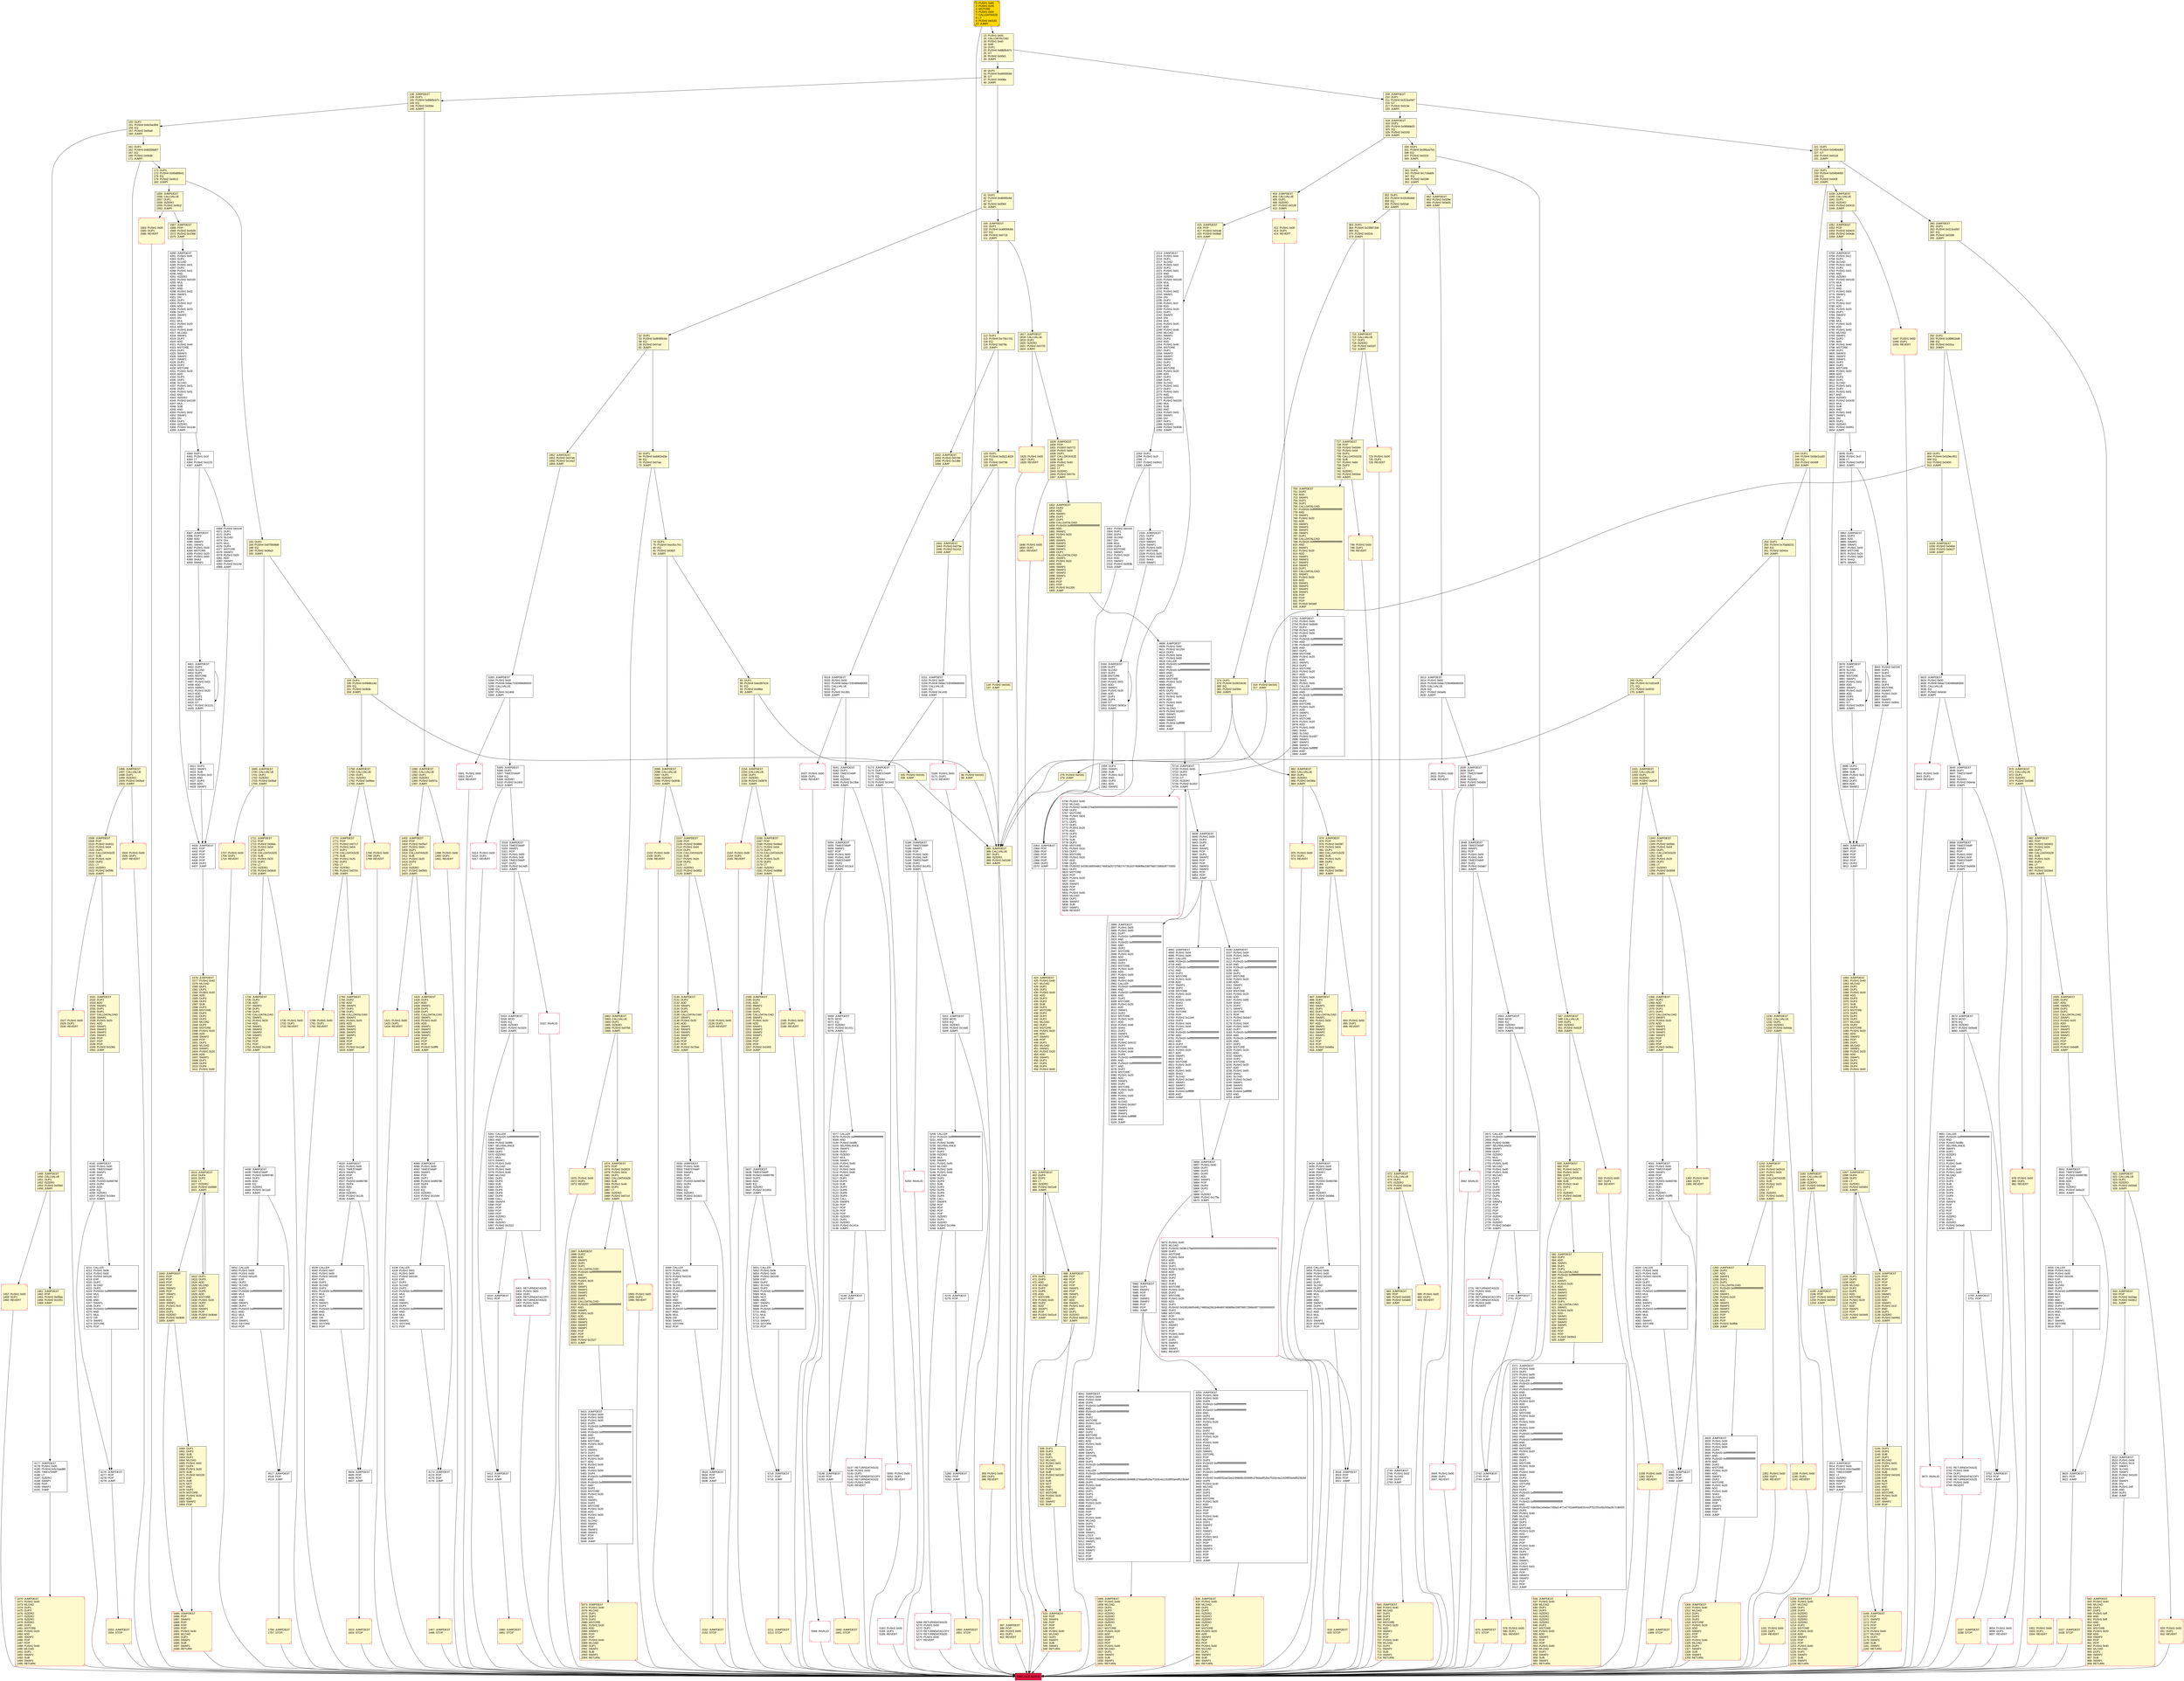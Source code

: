 digraph G {
bgcolor=transparent rankdir=UD;
node [shape=box style=filled color=black fillcolor=white fontname=arial fontcolor=black];
929 [label="929: PUSH1 0x00\l931: DUP1\l932: REVERT\l" fillcolor=lemonchiffon shape=Msquare color=crimson ];
1940 [label="1940: JUMPDEST\l1941: STOP\l" fillcolor=lemonchiffon shape=Msquare color=crimson ];
5173 [label="5173: JUMPDEST\l5174: DUP1\l5175: TIMESTAMP\l5176: EQ\l5177: ISZERO\l5178: PUSH2 0x1442\l5181: JUMPI\l" ];
1531 [label="1531: JUMPDEST\l1532: DUP2\l1533: ADD\l1534: SWAP1\l1535: DUP1\l1536: DUP1\l1537: CALLDATALOAD\l1538: SWAP1\l1539: PUSH1 0x20\l1541: ADD\l1542: SWAP1\l1543: SWAP3\l1544: SWAP2\l1545: SWAP1\l1546: POP\l1547: POP\l1548: POP\l1549: PUSH2 0x1060\l1552: JUMP\l" fillcolor=lemonchiffon ];
5333 [label="5333: JUMPDEST\l5334: MOD\l5335: EQ\l5336: ISZERO\l5337: PUSH2 0x1524\l5340: JUMPI\l" ];
919 [label="919: JUMPDEST\l920: STOP\l" fillcolor=lemonchiffon shape=Msquare color=crimson ];
2293 [label="2293: DUP1\l2294: PUSH1 0x1f\l2296: LT\l2297: PUSH2 0x0910\l2300: JUMPI\l" ];
5412 [label="5412: JUMPDEST\l5413: POP\l5414: JUMP\l" ];
41 [label="41: DUP1\l42: PUSH4 0xd8495c6d\l47: GT\l48: PUSH2 0x0064\l51: JUMPI\l" fillcolor=lemonchiffon ];
276 [label="276: PUSH2 0x0181\l279: JUMP\l" fillcolor=lemonchiffon ];
100 [label="100: JUMPDEST\l101: DUP1\l102: PUSH4 0xa9059cbb\l107: EQ\l108: PUSH2 0x0719\l111: JUMPI\l" fillcolor=lemonchiffon ];
3876 [label="3876: JUMPDEST\l3877: DUP2\l3878: SLOAD\l3879: DUP2\l3880: MSTORE\l3881: SWAP1\l3882: PUSH1 0x01\l3884: ADD\l3885: SWAP1\l3886: PUSH1 0x20\l3888: ADD\l3889: DUP1\l3890: DUP4\l3891: GT\l3892: PUSH2 0x0f24\l3895: JUMPI\l" ];
4173 [label="4173: JUMPDEST\l4174: POP\l4175: POP\l4176: JUMP\l" ];
5151 [label="5151: JUMPDEST\l5152: PUSH1 0x00\l5154: PUSH8 0x8ac7230489e80000\l5163: CALLVALUE\l5164: EQ\l5165: PUSH2 0x1435\l5168: JUMPI\l" ];
1950 [label="1950: JUMPDEST\l1951: STOP\l" fillcolor=lemonchiffon shape=Msquare color=crimson ];
2320 [label="2320: JUMPDEST\l2321: DUP3\l2322: ADD\l2323: SWAP2\l2324: SWAP1\l2325: PUSH1 0x00\l2327: MSTORE\l2328: PUSH1 0x20\l2330: PUSH1 0x00\l2332: SHA3\l2333: SWAP1\l" ];
5137 [label="5137: RETURNDATASIZE\l5138: PUSH1 0x00\l5140: DUP1\l5141: RETURNDATACOPY\l5142: RETURNDATASIZE\l5143: PUSH1 0x00\l5145: REVERT\l" shape=Msquare color=crimson ];
2663 [label="2663: JUMPDEST\l2664: MOD\l2665: EQ\l2666: ISZERO\l2667: PUSH2 0x0ab6\l2670: JUMPI\l" ];
3862 [label="3862: JUMPDEST\l3863: DUP3\l3864: ADD\l3865: SWAP2\l3866: SWAP1\l3867: PUSH1 0x00\l3869: MSTORE\l3870: PUSH1 0x20\l3872: PUSH1 0x00\l3874: SHA3\l3875: SWAP1\l" ];
5037 [label="5037: PUSH1 0x00\l5039: DUP1\l5040: REVERT\l" shape=Msquare color=crimson ];
4108 [label="4108: CALLER\l4109: PUSH1 0x01\l4111: PUSH1 0x00\l4113: PUSH2 0x0100\l4116: EXP\l4117: DUP2\l4118: SLOAD\l4119: DUP2\l4120: PUSH20 0xffffffffffffffffffffffffffffffffffffffff\l4141: MUL\l4142: NOT\l4143: AND\l4144: SWAP1\l4145: DUP4\l4146: PUSH20 0xffffffffffffffffffffffffffffffffffffffff\l4167: AND\l4168: MUL\l4169: OR\l4170: SWAP1\l4171: SSTORE\l4172: POP\l" ];
85 [label="85: DUP1\l86: PUSH4 0xecd97e16\l91: EQ\l92: PUSH2 0x086a\l95: JUMPI\l" fillcolor=lemonchiffon ];
1457 [label="1457: PUSH1 0x00\l1459: DUP1\l1460: REVERT\l" fillcolor=lemonchiffon shape=Msquare color=crimson ];
1970 [label="1970: PUSH1 0x00\l1972: DUP1\l1973: REVERT\l" fillcolor=lemonchiffon shape=Msquare color=crimson ];
4608 [label="4608: JUMPDEST\l4609: PUSH1 0x00\l4611: PUSH2 0x1254\l4614: DUP3\l4615: PUSH1 0x04\l4617: PUSH1 0x00\l4619: CALLER\l4620: PUSH20 0xffffffffffffffffffffffffffffffffffffffff\l4641: AND\l4642: PUSH20 0xffffffffffffffffffffffffffffffffffffffff\l4663: AND\l4664: DUP2\l4665: MSTORE\l4666: PUSH1 0x20\l4668: ADD\l4669: SWAP1\l4670: DUP2\l4671: MSTORE\l4672: PUSH1 0x20\l4674: ADD\l4675: PUSH1 0x00\l4677: SHA3\l4678: SLOAD\l4679: PUSH2 0x1657\l4682: SWAP1\l4683: SWAP2\l4684: SWAP1\l4685: PUSH4 0xffffffff\l4690: AND\l4691: JUMP\l" ];
1640 [label="1640: JUMPDEST\l1641: POP\l1642: POP\l1643: POP\l1644: POP\l1645: SWAP1\l1646: POP\l1647: SWAP1\l1648: DUP2\l1649: ADD\l1650: SWAP1\l1651: PUSH1 0x1f\l1653: AND\l1654: DUP1\l1655: ISZERO\l1656: PUSH2 0x0695\l1659: JUMPI\l" fillcolor=lemonchiffon ];
4020 [label="4020: CALLER\l4021: PUSH1 0x0d\l4023: PUSH1 0x00\l4025: PUSH2 0x0100\l4028: EXP\l4029: DUP2\l4030: SLOAD\l4031: DUP2\l4032: PUSH20 0xffffffffffffffffffffffffffffffffffffffff\l4053: MUL\l4054: NOT\l4055: AND\l4056: SWAP1\l4057: DUP4\l4058: PUSH20 0xffffffffffffffffffffffffffffffffffffffff\l4079: AND\l4080: MUL\l4081: OR\l4082: SWAP1\l4083: SSTORE\l4084: POP\l" ];
662 [label="662: JUMPDEST\l663: PUSH2 0x029e\l666: PUSH2 0x0a35\l669: JUMP\l" fillcolor=lemonchiffon ];
403 [label="403: JUMPDEST\l404: CALLVALUE\l405: DUP1\l406: ISZERO\l407: PUSH2 0x019f\l410: JUMPI\l" fillcolor=lemonchiffon ];
942 [label="942: JUMPDEST\l943: PUSH1 0x40\l945: MLOAD\l946: DUP1\l947: DUP3\l948: PUSH1 0xff\l950: AND\l951: PUSH1 0xff\l953: AND\l954: DUP2\l955: MSTORE\l956: PUSH1 0x20\l958: ADD\l959: SWAP2\l960: POP\l961: POP\l962: PUSH1 0x40\l964: MLOAD\l965: DUP1\l966: SWAP2\l967: SUB\l968: SWAP1\l969: RETURN\l" fillcolor=lemonchiffon shape=Msquare color=crimson ];
5050 [label="5050: PUSH1 0x00\l5052: DUP1\l5053: REVERT\l" shape=Msquare color=crimson ];
5415 [label="5415: JUMPDEST\l5416: PUSH1 0x00\l5418: PUSH1 0x05\l5420: PUSH1 0x00\l5422: DUP5\l5423: PUSH20 0xffffffffffffffffffffffffffffffffffffffff\l5444: AND\l5445: PUSH20 0xffffffffffffffffffffffffffffffffffffffff\l5466: AND\l5467: DUP2\l5468: MSTORE\l5469: PUSH1 0x20\l5471: ADD\l5472: SWAP1\l5473: DUP2\l5474: MSTORE\l5475: PUSH1 0x20\l5477: ADD\l5478: PUSH1 0x00\l5480: SHA3\l5481: PUSH1 0x00\l5483: DUP4\l5484: PUSH20 0xffffffffffffffffffffffffffffffffffffffff\l5505: AND\l5506: PUSH20 0xffffffffffffffffffffffffffffffffffffffff\l5527: AND\l5528: DUP2\l5529: MSTORE\l5530: PUSH1 0x20\l5532: ADD\l5533: SWAP1\l5534: DUP2\l5535: MSTORE\l5536: PUSH1 0x20\l5538: ADD\l5539: PUSH1 0x00\l5541: SHA3\l5542: SLOAD\l5543: SWAP1\l5544: POP\l5545: SWAP3\l5546: SWAP2\l5547: POP\l5548: POP\l5549: JUMP\l" ];
4692 [label="4692: JUMPDEST\l4693: PUSH1 0x04\l4695: PUSH1 0x00\l4697: CALLER\l4698: PUSH20 0xffffffffffffffffffffffffffffffffffffffff\l4719: AND\l4720: PUSH20 0xffffffffffffffffffffffffffffffffffffffff\l4741: AND\l4742: DUP2\l4743: MSTORE\l4744: PUSH1 0x20\l4746: ADD\l4747: SWAP1\l4748: DUP2\l4749: MSTORE\l4750: PUSH1 0x20\l4752: ADD\l4753: PUSH1 0x00\l4755: SHA3\l4756: DUP2\l4757: SWAP1\l4758: SSTORE\l4759: POP\l4760: PUSH2 0x12e9\l4763: DUP3\l4764: PUSH1 0x04\l4766: PUSH1 0x00\l4768: DUP7\l4769: PUSH20 0xffffffffffffffffffffffffffffffffffffffff\l4790: AND\l4791: PUSH20 0xffffffffffffffffffffffffffffffffffffffff\l4812: AND\l4813: DUP2\l4814: MSTORE\l4815: PUSH1 0x20\l4817: ADD\l4818: SWAP1\l4819: DUP2\l4820: MSTORE\l4821: PUSH1 0x20\l4823: ADD\l4824: PUSH1 0x00\l4826: SHA3\l4827: SLOAD\l4828: PUSH2 0x16e0\l4831: SWAP1\l4832: SWAP2\l4833: SWAP1\l4834: PUSH4 0xffffffff\l4839: AND\l4840: JUMP\l" ];
684 [label="684: JUMPDEST\l685: POP\l686: PUSH2 0x02b5\l689: PUSH2 0x0ab9\l692: JUMP\l" fillcolor=lemonchiffon ];
112 [label="112: DUP1\l113: PUSH4 0xc78cc7d1\l118: EQ\l119: PUSH2 0x078c\l122: JUMPI\l" fillcolor=lemonchiffon ];
4211 [label="4211: CALLER\l4212: PUSH1 0x06\l4214: PUSH1 0x00\l4216: PUSH2 0x0100\l4219: EXP\l4220: DUP2\l4221: SLOAD\l4222: DUP2\l4223: PUSH20 0xffffffffffffffffffffffffffffffffffffffff\l4244: MUL\l4245: NOT\l4246: AND\l4247: SWAP1\l4248: DUP4\l4249: PUSH20 0xffffffffffffffffffffffffffffffffffffffff\l4270: AND\l4271: MUL\l4272: OR\l4273: SWAP1\l4274: SSTORE\l4275: POP\l" ];
1699 [label="1699: JUMPDEST\l1700: CALLVALUE\l1701: DUP1\l1702: ISZERO\l1703: PUSH2 0x06af\l1706: JUMPI\l" fillcolor=lemonchiffon ];
2166 [label="2166: JUMPDEST\l2167: POP\l2168: PUSH2 0x08a3\l2171: PUSH1 0x04\l2173: DUP1\l2174: CALLDATASIZE\l2175: SUB\l2176: PUSH1 0x20\l2178: DUP2\l2179: LT\l2180: ISZERO\l2181: PUSH2 0x088d\l2184: JUMPI\l" fillcolor=lemonchiffon ];
393 [label="393: PUSH1 0x00\l395: DUP1\l396: REVERT\l" fillcolor=lemonchiffon shape=Msquare color=crimson ];
314 [label="314: PUSH2 0x0181\l317: JUMP\l" fillcolor=lemonchiffon ];
715 [label="715: JUMPDEST\l716: CALLVALUE\l717: DUP1\l718: ISZERO\l719: PUSH2 0x02d7\l722: JUMPI\l" fillcolor=lemonchiffon ];
5146 [label="5146: JUMPDEST\l5147: POP\l" ];
1421 [label="1421: PUSH1 0x00\l1423: DUP1\l1424: REVERT\l" fillcolor=lemonchiffon shape=Msquare color=crimson ];
1555 [label="1555: JUMPDEST\l1556: CALLVALUE\l1557: DUP1\l1558: ISZERO\l1559: PUSH2 0x061f\l1562: JUMPI\l" fillcolor=lemonchiffon ];
1447 [label="1447: JUMPDEST\l1448: STOP\l" fillcolor=lemonchiffon shape=Msquare color=crimson ];
5982 [label="5982: JUMPDEST\l5983: DUP1\l5984: SWAP2\l5985: POP\l5986: POP\l5987: SWAP3\l5988: SWAP2\l5989: POP\l5990: POP\l5991: JUMP\l" ];
5209 [label="5209: CALLER\l5210: PUSH20 0xffffffffffffffffffffffffffffffffffffffff\l5231: AND\l5232: PUSH2 0x08fc\l5235: SELFBALANCE\l5236: SWAP1\l5237: DUP2\l5238: ISZERO\l5239: MUL\l5240: SWAP1\l5241: PUSH1 0x40\l5243: MLOAD\l5244: PUSH1 0x00\l5246: PUSH1 0x40\l5248: MLOAD\l5249: DUP1\l5250: DUP4\l5251: SUB\l5252: DUP2\l5253: DUP6\l5254: DUP9\l5255: DUP9\l5256: CALL\l5257: SWAP4\l5258: POP\l5259: POP\l5260: POP\l5261: POP\l5262: ISZERO\l5263: DUP1\l5264: ISZERO\l5265: PUSH2 0x149e\l5268: JUMPI\l" ];
672 [label="672: JUMPDEST\l673: CALLVALUE\l674: DUP1\l675: ISZERO\l676: PUSH2 0x02ac\l679: JUMPI\l" fillcolor=lemonchiffon ];
1124 [label="1124: JUMPDEST\l1125: POP\l1126: POP\l1127: POP\l1128: POP\l1129: SWAP1\l1130: POP\l1131: SWAP1\l1132: DUP2\l1133: ADD\l1134: SWAP1\l1135: PUSH1 0x1f\l1137: AND\l1138: DUP1\l1139: ISZERO\l1140: PUSH2 0x0491\l1143: JUMPI\l" fillcolor=lemonchiffon ];
4387 [label="4387: JUMPDEST\l4388: DUP3\l4389: ADD\l4390: SWAP2\l4391: SWAP1\l4392: PUSH1 0x00\l4394: MSTORE\l4395: PUSH1 0x20\l4397: PUSH1 0x00\l4399: SHA3\l4400: SWAP1\l" ];
411 [label="411: PUSH1 0x00\l413: DUP1\l414: REVERT\l" fillcolor=lemonchiffon shape=Msquare color=crimson ];
397 [label="397: JUMPDEST\l398: POP\l399: PUSH1 0x00\l401: DUP1\l402: REVERT\l" fillcolor=lemonchiffon shape=Msquare color=crimson ];
1960 [label="1960: JUMPDEST\l1961: STOP\l" fillcolor=lemonchiffon shape=Msquare color=crimson ];
1331 [label="1331: JUMPDEST\l1332: CALLVALUE\l1333: DUP1\l1334: ISZERO\l1335: PUSH2 0x053f\l1338: JUMPI\l" fillcolor=lemonchiffon ];
1504 [label="1504: PUSH1 0x00\l1506: DUP1\l1507: REVERT\l" fillcolor=lemonchiffon shape=Msquare color=crimson ];
1001 [label="1001: PUSH1 0x00\l1003: DUP1\l1004: REVERT\l" fillcolor=lemonchiffon shape=Msquare color=crimson ];
5186 [label="5186: JUMPDEST\l5187: TIMESTAMP\l5188: SWAP1\l5189: POP\l5190: PUSH1 0x00\l5192: PUSH1 0x0f\l5194: TIMESTAMP\l5195: DUP2\l5196: PUSH2 0x1451\l5199: JUMPI\l" ];
5633 [label="5633: JUMPDEST\l5634: POP\l5635: POP\l5636: JUMP\l" ];
1997 [label="1997: JUMPDEST\l1998: DUP2\l1999: ADD\l2000: SWAP1\l2001: DUP1\l2002: DUP1\l2003: CALLDATALOAD\l2004: PUSH20 0xffffffffffffffffffffffffffffffffffffffff\l2025: AND\l2026: SWAP1\l2027: PUSH1 0x20\l2029: ADD\l2030: SWAP1\l2031: SWAP3\l2032: SWAP2\l2033: SWAP1\l2034: DUP1\l2035: CALLDATALOAD\l2036: PUSH20 0xffffffffffffffffffffffffffffffffffffffff\l2057: AND\l2058: SWAP1\l2059: PUSH1 0x20\l2061: ADD\l2062: SWAP1\l2063: SWAP3\l2064: SWAP2\l2065: SWAP1\l2066: POP\l2067: POP\l2068: POP\l2069: PUSH2 0x1527\l2072: JUMP\l" fillcolor=lemonchiffon ];
2095 [label="2095: JUMPDEST\l2096: CALLVALUE\l2097: DUP1\l2098: ISZERO\l2099: PUSH2 0x083b\l2102: JUMPI\l" fillcolor=lemonchiffon ];
1906 [label="1906: JUMPDEST\l1907: PUSH1 0x40\l1909: MLOAD\l1910: DUP1\l1911: DUP3\l1912: ISZERO\l1913: ISZERO\l1914: ISZERO\l1915: ISZERO\l1916: DUP2\l1917: MSTORE\l1918: PUSH1 0x20\l1920: ADD\l1921: SWAP2\l1922: POP\l1923: POP\l1924: PUSH1 0x40\l1926: MLOAD\l1927: DUP1\l1928: SWAP2\l1929: SUB\l1930: SWAP1\l1931: RETURN\l" fillcolor=lemonchiffon shape=Msquare color=crimson ];
1039 [label="1039: JUMPDEST\l1040: CALLVALUE\l1041: DUP1\l1042: ISZERO\l1043: PUSH2 0x041b\l1046: JUMPI\l" fillcolor=lemonchiffon ];
1527 [label="1527: PUSH1 0x00\l1529: DUP1\l1530: REVERT\l" fillcolor=lemonchiffon shape=Msquare color=crimson ];
1097 [label="1097: JUMPDEST\l1098: DUP4\l1099: DUP2\l1100: LT\l1101: ISZERO\l1102: PUSH2 0x0464\l1105: JUMPI\l" fillcolor=lemonchiffon ];
0 [label="0: PUSH1 0x80\l2: PUSH1 0x40\l4: MSTORE\l5: PUSH1 0x04\l7: CALLDATASIZE\l8: LT\l9: PUSH2 0x0181\l12: JUMPI\l" fillcolor=lemonchiffon shape=Msquare fillcolor=gold ];
2334 [label="2334: JUMPDEST\l2335: DUP2\l2336: SLOAD\l2337: DUP2\l2338: MSTORE\l2339: SWAP1\l2340: PUSH1 0x01\l2342: ADD\l2343: SWAP1\l2344: PUSH1 0x20\l2346: ADD\l2347: DUP1\l2348: DUP4\l2349: GT\l2350: PUSH2 0x091e\l2353: JUMPI\l" ];
352 [label="352: DUP1\l353: PUSH4 0x18160ddd\l358: EQ\l359: PUSH2 0x02a0\l362: JUMPI\l" fillcolor=lemonchiffon ];
1461 [label="1461: JUMPDEST\l1462: POP\l1463: PUSH2 0x05be\l1466: PUSH2 0x1051\l1469: JUMP\l" fillcolor=lemonchiffon ];
1993 [label="1993: PUSH1 0x00\l1995: DUP1\l1996: REVERT\l" fillcolor=lemonchiffon shape=Msquare color=crimson ];
385 [label="385: JUMPDEST\l386: CALLVALUE\l387: DUP1\l388: ISZERO\l389: PUSH2 0x018d\l392: JUMPI\l" fillcolor=lemonchiffon ];
5332 [label="5332: INVALID\l" shape=Msquare color=crimson ];
921 [label="921: JUMPDEST\l922: CALLVALUE\l923: DUP1\l924: ISZERO\l925: PUSH2 0x03a5\l928: JUMPI\l" fillcolor=lemonchiffon ];
488 [label="488: JUMPDEST\l489: POP\l490: POP\l491: POP\l492: POP\l493: SWAP1\l494: POP\l495: SWAP1\l496: DUP2\l497: ADD\l498: SWAP1\l499: PUSH1 0x1f\l501: AND\l502: DUP1\l503: ISZERO\l504: PUSH2 0x0215\l507: JUMPI\l" fillcolor=lemonchiffon ];
3681 [label="3681: CALLER\l3682: PUSH20 0xffffffffffffffffffffffffffffffffffffffff\l3703: AND\l3704: PUSH2 0x08fc\l3707: SELFBALANCE\l3708: SWAP1\l3709: DUP2\l3710: ISZERO\l3711: MUL\l3712: SWAP1\l3713: PUSH1 0x40\l3715: MLOAD\l3716: PUSH1 0x00\l3718: PUSH1 0x40\l3720: MLOAD\l3721: DUP1\l3722: DUP4\l3723: SUB\l3724: DUP2\l3725: DUP6\l3726: DUP9\l3727: DUP9\l3728: CALL\l3729: SWAP4\l3730: POP\l3731: POP\l3732: POP\l3733: POP\l3734: ISZERO\l3735: DUP1\l3736: ISZERO\l3737: PUSH2 0x0ea6\l3740: JUMPI\l" ];
978 [label="978: PUSH1 0x00\l980: DUP1\l981: REVERT\l" fillcolor=lemonchiffon shape=Msquare color=crimson ];
582 [label="582: JUMPDEST\l583: DUP2\l584: ADD\l585: SWAP1\l586: DUP1\l587: DUP1\l588: CALLDATALOAD\l589: PUSH20 0xffffffffffffffffffffffffffffffffffffffff\l610: AND\l611: SWAP1\l612: PUSH1 0x20\l614: ADD\l615: SWAP1\l616: SWAP3\l617: SWAP2\l618: SWAP1\l619: DUP1\l620: CALLDATALOAD\l621: SWAP1\l622: PUSH1 0x20\l624: ADD\l625: SWAP1\l626: SWAP3\l627: SWAP2\l628: SWAP1\l629: POP\l630: POP\l631: POP\l632: PUSH2 0x0943\l635: JUMP\l" fillcolor=lemonchiffon ];
836 [label="836: JUMPDEST\l837: PUSH1 0x40\l839: MLOAD\l840: DUP1\l841: DUP3\l842: ISZERO\l843: ISZERO\l844: ISZERO\l845: ISZERO\l846: DUP2\l847: MSTORE\l848: PUSH1 0x20\l850: ADD\l851: SWAP2\l852: POP\l853: POP\l854: PUSH1 0x40\l856: MLOAD\l857: DUP1\l858: SWAP2\l859: SUB\l860: SWAP1\l861: RETURN\l" fillcolor=lemonchiffon shape=Msquare color=crimson ];
5283 [label="5283: JUMPDEST\l5284: PUSH1 0x00\l5286: PUSH8 0x8ac7230489e80000\l5295: CALLVALUE\l5296: EQ\l5297: PUSH2 0x14b9\l5300: JUMPI\l" ];
5856 [label="5856: JUMPDEST\l5857: PUSH1 0x00\l5859: DUP1\l5860: DUP3\l5861: DUP5\l5862: ADD\l5863: SWAP1\l5864: POP\l5865: DUP4\l5866: DUP2\l5867: LT\l5868: ISZERO\l5869: PUSH2 0x175e\l5872: JUMPI\l" ];
1758 [label="1758: JUMPDEST\l1759: CALLVALUE\l1760: DUP1\l1761: ISZERO\l1762: PUSH2 0x06ea\l1765: JUMPI\l" fillcolor=lemonchiffon ];
1825 [label="1825: PUSH1 0x00\l1827: DUP1\l1828: REVERT\l" fillcolor=lemonchiffon shape=Msquare color=crimson ];
3555 [label="3555: CALLER\l3556: PUSH1 0x10\l3558: PUSH1 0x00\l3560: PUSH2 0x0100\l3563: EXP\l3564: DUP2\l3565: SLOAD\l3566: DUP2\l3567: PUSH20 0xffffffffffffffffffffffffffffffffffffffff\l3588: MUL\l3589: NOT\l3590: AND\l3591: SWAP1\l3592: DUP4\l3593: PUSH20 0xffffffffffffffffffffffffffffffffffffffff\l3614: AND\l3615: MUL\l3616: OR\l3617: SWAP1\l3618: SSTORE\l3619: POP\l" ];
1470 [label="1470: JUMPDEST\l1471: PUSH1 0x40\l1473: MLOAD\l1474: DUP1\l1475: DUP3\l1476: ISZERO\l1477: ISZERO\l1478: ISZERO\l1479: ISZERO\l1480: DUP2\l1481: MSTORE\l1482: PUSH1 0x20\l1484: ADD\l1485: SWAP2\l1486: POP\l1487: POP\l1488: PUSH1 0x40\l1490: MLOAD\l1491: DUP1\l1492: SWAP2\l1493: SUB\l1494: SWAP1\l1495: RETURN\l" fillcolor=lemonchiffon shape=Msquare color=crimson ];
4517 [label="4517: JUMPDEST\l4518: POP\l4519: JUMP\l" ];
1815 [label="1815: JUMPDEST\l1816: STOP\l" fillcolor=lemonchiffon shape=Msquare color=crimson ];
2740 [label="2740: JUMPDEST\l2741: POP\l" ];
3741 [label="3741: RETURNDATASIZE\l3742: PUSH1 0x00\l3744: DUP1\l3745: RETURNDATACOPY\l3746: RETURNDATASIZE\l3747: PUSH1 0x00\l3749: REVERT\l" shape=Msquare color=crimson ];
1974 [label="1974: JUMPDEST\l1975: POP\l1976: PUSH2 0x0819\l1979: PUSH1 0x04\l1981: DUP1\l1982: CALLDATASIZE\l1983: SUB\l1984: PUSH1 0x40\l1986: DUP2\l1987: LT\l1988: ISZERO\l1989: PUSH2 0x07cd\l1992: JUMPI\l" fillcolor=lemonchiffon ];
2371 [label="2371: JUMPDEST\l2372: PUSH1 0x00\l2374: DUP2\l2375: PUSH1 0x05\l2377: PUSH1 0x00\l2379: CALLER\l2380: PUSH20 0xffffffffffffffffffffffffffffffffffffffff\l2401: AND\l2402: PUSH20 0xffffffffffffffffffffffffffffffffffffffff\l2423: AND\l2424: DUP2\l2425: MSTORE\l2426: PUSH1 0x20\l2428: ADD\l2429: SWAP1\l2430: DUP2\l2431: MSTORE\l2432: PUSH1 0x20\l2434: ADD\l2435: PUSH1 0x00\l2437: SHA3\l2438: PUSH1 0x00\l2440: DUP6\l2441: PUSH20 0xffffffffffffffffffffffffffffffffffffffff\l2462: AND\l2463: PUSH20 0xffffffffffffffffffffffffffffffffffffffff\l2484: AND\l2485: DUP2\l2486: MSTORE\l2487: PUSH1 0x20\l2489: ADD\l2490: SWAP1\l2491: DUP2\l2492: MSTORE\l2493: PUSH1 0x20\l2495: ADD\l2496: PUSH1 0x00\l2498: SHA3\l2499: DUP2\l2500: SWAP1\l2501: SSTORE\l2502: POP\l2503: DUP3\l2504: PUSH20 0xffffffffffffffffffffffffffffffffffffffff\l2525: AND\l2526: CALLER\l2527: PUSH20 0xffffffffffffffffffffffffffffffffffffffff\l2548: AND\l2549: PUSH32 0x8c5be1e5ebec7d5bd14f71427d1e84f3dd0314c0f7b2291e5b200ac8c7c3b925\l2582: DUP5\l2583: PUSH1 0x40\l2585: MLOAD\l2586: DUP1\l2587: DUP3\l2588: DUP2\l2589: MSTORE\l2590: PUSH1 0x20\l2592: ADD\l2593: SWAP2\l2594: POP\l2595: POP\l2596: PUSH1 0x40\l2598: MLOAD\l2599: DUP1\l2600: SWAP2\l2601: SUB\l2602: SWAP1\l2603: LOG3\l2604: PUSH1 0x01\l2606: SWAP1\l2607: POP\l2608: SWAP3\l2609: SWAP2\l2610: POP\l2611: POP\l2612: JUMP\l" ];
4438 [label="4438: JUMPDEST\l4439: TIMESTAMP\l4440: PUSH3 0x069780\l4444: DUP3\l4445: ADD\l4446: EQ\l4447: ISZERO\l4448: PUSH2 0x11a5\l4451: JUMPI\l" ];
5269 [label="5269: RETURNDATASIZE\l5270: PUSH1 0x00\l5272: DUP1\l5273: RETURNDATACOPY\l5274: RETURNDATASIZE\l5275: PUSH1 0x00\l5277: REVERT\l" shape=Msquare color=crimson ];
1952 [label="1952: JUMPDEST\l1953: PUSH2 0x07a8\l1956: PUSH2 0x14a3\l1959: JUMP\l" fillcolor=lemonchiffon ];
1060 [label="1060: JUMPDEST\l1061: PUSH1 0x40\l1063: MLOAD\l1064: DUP1\l1065: DUP1\l1066: PUSH1 0x20\l1068: ADD\l1069: DUP3\l1070: DUP2\l1071: SUB\l1072: DUP3\l1073: MSTORE\l1074: DUP4\l1075: DUP2\l1076: DUP2\l1077: MLOAD\l1078: DUP2\l1079: MSTORE\l1080: PUSH1 0x20\l1082: ADD\l1083: SWAP2\l1084: POP\l1085: DUP1\l1086: MLOAD\l1087: SWAP1\l1088: PUSH1 0x20\l1090: ADD\l1091: SWAP1\l1092: DUP1\l1093: DUP4\l1094: DUP4\l1095: PUSH1 0x00\l" fillcolor=lemonchiffon ];
1343 [label="1343: JUMPDEST\l1344: POP\l1345: PUSH2 0x056c\l1348: PUSH1 0x04\l1350: DUP1\l1351: CALLDATASIZE\l1352: SUB\l1353: PUSH1 0x20\l1355: DUP2\l1356: LT\l1357: ISZERO\l1358: PUSH2 0x0556\l1361: JUMPI\l" fillcolor=lemonchiffon ];
2189 [label="2189: JUMPDEST\l2190: DUP2\l2191: ADD\l2192: SWAP1\l2193: DUP1\l2194: DUP1\l2195: CALLDATALOAD\l2196: SWAP1\l2197: PUSH1 0x20\l2199: ADD\l2200: SWAP1\l2201: SWAP3\l2202: SWAP2\l2203: SWAP1\l2204: POP\l2205: POP\l2206: POP\l2207: PUSH2 0x1605\l2210: JUMP\l" fillcolor=lemonchiffon ];
5305 [label="5305: JUMPDEST\l5306: DUP1\l5307: TIMESTAMP\l5308: EQ\l5309: ISZERO\l5310: PUSH2 0x14c6\l5313: JUMPI\l" ];
3750 [label="3750: JUMPDEST\l3751: POP\l" ];
209 [label="209: JUMPDEST\l210: DUP1\l211: PUSH4 0x313ce567\l216: GT\l217: PUSH2 0x013e\l220: JUMPI\l" fillcolor=lemonchiffon ];
1576 [label="1576: JUMPDEST\l1577: PUSH1 0x40\l1579: MLOAD\l1580: DUP1\l1581: DUP1\l1582: PUSH1 0x20\l1584: ADD\l1585: DUP3\l1586: DUP2\l1587: SUB\l1588: DUP3\l1589: MSTORE\l1590: DUP4\l1591: DUP2\l1592: DUP2\l1593: MLOAD\l1594: DUP2\l1595: MSTORE\l1596: PUSH1 0x20\l1598: ADD\l1599: SWAP2\l1600: POP\l1601: DUP1\l1602: MLOAD\l1603: SWAP1\l1604: PUSH1 0x20\l1606: ADD\l1607: SWAP1\l1608: DUP1\l1609: DUP4\l1610: DUP4\l1611: PUSH1 0x00\l" fillcolor=lemonchiffon ];
1848 [label="1848: PUSH1 0x00\l1850: DUP1\l1851: REVERT\l" fillcolor=lemonchiffon shape=Msquare color=crimson ];
1339 [label="1339: PUSH1 0x00\l1341: DUP1\l1342: REVERT\l" fillcolor=lemonchiffon shape=Msquare color=crimson ];
374 [label="374: DUP1\l375: PUSH4 0x2831fe30\l380: EQ\l381: PUSH2 0x035e\l384: JUMPI\l" fillcolor=lemonchiffon ];
1508 [label="1508: JUMPDEST\l1509: POP\l1510: PUSH2 0x0611\l1513: PUSH1 0x04\l1515: DUP1\l1516: CALLDATASIZE\l1517: SUB\l1518: PUSH1 0x20\l1520: DUP2\l1521: LT\l1522: ISZERO\l1523: PUSH2 0x05fb\l1526: JUMPI\l" fillcolor=lemonchiffon ];
3106 [label="3106: JUMPDEST\l3107: PUSH1 0x04\l3109: PUSH1 0x00\l3111: DUP7\l3112: PUSH20 0xffffffffffffffffffffffffffffffffffffffff\l3133: AND\l3134: PUSH20 0xffffffffffffffffffffffffffffffffffffffff\l3155: AND\l3156: DUP2\l3157: MSTORE\l3158: PUSH1 0x20\l3160: ADD\l3161: SWAP1\l3162: DUP2\l3163: MSTORE\l3164: PUSH1 0x20\l3166: ADD\l3167: PUSH1 0x00\l3169: SHA3\l3170: DUP2\l3171: SWAP1\l3172: SSTORE\l3173: POP\l3174: PUSH2 0x0cb7\l3177: DUP3\l3178: PUSH1 0x04\l3180: PUSH1 0x00\l3182: DUP7\l3183: PUSH20 0xffffffffffffffffffffffffffffffffffffffff\l3204: AND\l3205: PUSH20 0xffffffffffffffffffffffffffffffffffffffff\l3226: AND\l3227: DUP2\l3228: MSTORE\l3229: PUSH1 0x20\l3231: ADD\l3232: SWAP1\l3233: DUP2\l3234: MSTORE\l3235: PUSH1 0x20\l3237: ADD\l3238: PUSH1 0x00\l3240: SHA3\l3241: SLOAD\l3242: PUSH2 0x16e0\l3245: SWAP1\l3246: SWAP2\l3247: SWAP1\l3248: PUSH4 0xffffffff\l3253: AND\l3254: JUMP\l" ];
318 [label="318: JUMPDEST\l319: DUP1\l320: PUSH4 0x06fdde03\l325: EQ\l326: PUSH2 0x0193\l329: JUMPI\l" fillcolor=lemonchiffon ];
559 [label="559: JUMPDEST\l560: POP\l561: PUSH2 0x027c\l564: PUSH1 0x04\l566: DUP1\l567: CALLDATASIZE\l568: SUB\l569: PUSH1 0x40\l571: DUP2\l572: LT\l573: ISZERO\l574: PUSH2 0x0246\l577: JUMPI\l" fillcolor=lemonchiffon ];
1932 [label="1932: JUMPDEST\l1933: PUSH2 0x0794\l1936: PUSH2 0x139b\l1939: JUMP\l" fillcolor=lemonchiffon ];
874 [label="874: JUMPDEST\l875: POP\l876: PUSH2 0x0397\l879: PUSH1 0x04\l881: DUP1\l882: CALLDATASIZE\l883: SUB\l884: PUSH1 0x20\l886: DUP2\l887: LT\l888: ISZERO\l889: PUSH2 0x0381\l892: JUMPI\l" fillcolor=lemonchiffon ];
1309 [label="1309: JUMPDEST\l1310: PUSH1 0x40\l1312: MLOAD\l1313: DUP1\l1314: DUP3\l1315: DUP2\l1316: MSTORE\l1317: PUSH1 0x20\l1319: ADD\l1320: SWAP2\l1321: POP\l1322: POP\l1323: PUSH1 0x40\l1325: MLOAD\l1326: DUP1\l1327: SWAP2\l1328: SUB\l1329: SWAP1\l1330: RETURN\l" fillcolor=lemonchiffon shape=Msquare color=crimson ];
897 [label="897: JUMPDEST\l898: DUP2\l899: ADD\l900: SWAP1\l901: DUP1\l902: DUP1\l903: CALLDATALOAD\l904: SWAP1\l905: PUSH1 0x20\l907: ADD\l908: SWAP1\l909: SWAP3\l910: SWAP2\l911: SWAP1\l912: POP\l913: POP\l914: POP\l915: PUSH2 0x0d6a\l918: JUMP\l" fillcolor=lemonchiffon ];
5278 [label="5278: JUMPDEST\l5279: POP\l" ];
5318 [label="5318: JUMPDEST\l5319: TIMESTAMP\l5320: SWAP1\l5321: POP\l5322: PUSH1 0x00\l5324: PUSH1 0x0f\l5326: TIMESTAMP\l5327: DUP2\l5328: PUSH2 0x14d5\l5331: JUMPI\l" ];
2731 [label="2731: RETURNDATASIZE\l2732: PUSH1 0x00\l2734: DUP1\l2735: RETURNDATACOPY\l2736: RETURNDATASIZE\l2737: PUSH1 0x00\l2739: REVERT\l" shape=Msquare color=crimson ];
138 [label="138: JUMPDEST\l139: DUP1\l140: PUSH4 0x88d5cb7c\l145: EQ\l146: PUSH2 0x056e\l149: JUMPI\l" fillcolor=lemonchiffon ];
3623 [label="3623: JUMPDEST\l3624: PUSH1 0x00\l3626: PUSH8 0x8ac7230489e80000\l3635: CALLVALUE\l3636: EQ\l3637: PUSH2 0x0e3d\l3640: JUMPI\l" ];
1711 [label="1711: JUMPDEST\l1712: POP\l1713: PUSH2 0x06dc\l1716: PUSH1 0x04\l1718: DUP1\l1719: CALLDATASIZE\l1720: SUB\l1721: PUSH1 0x20\l1723: DUP2\l1724: LT\l1725: ISZERO\l1726: PUSH2 0x06c6\l1729: JUMPI\l" fillcolor=lemonchiffon ];
5054 [label="5054: JUMPDEST\l5055: TIMESTAMP\l5056: SWAP1\l5057: POP\l5058: PUSH1 0x00\l5060: PUSH1 0x0f\l5062: TIMESTAMP\l5063: DUP2\l5064: PUSH2 0x13cd\l5067: JUMPI\l" ];
161 [label="161: DUP1\l162: PUSH4 0x8d356d07\l167: EQ\l168: PUSH2 0x05d8\l171: JUMPI\l" fillcolor=lemonchiffon ];
1942 [label="1942: JUMPDEST\l1943: PUSH2 0x079e\l1946: PUSH2 0x141f\l1949: JUMP\l" fillcolor=lemonchiffon ];
2745 [label="2745: JUMPDEST\l2746: PUSH1 0x02\l2748: SLOAD\l2749: DUP2\l2750: JUMP\l" ];
4177 [label="4177: JUMPDEST\l4178: PUSH1 0x00\l4180: PUSH4 0x5c2aad80\l4185: TIMESTAMP\l4186: LT\l4187: ISZERO\l4188: SWAP1\l4189: POP\l4190: SWAP1\l4191: JUMP\l" ];
870 [label="870: PUSH1 0x00\l872: DUP1\l873: REVERT\l" fillcolor=lemonchiffon shape=Msquare color=crimson ];
1962 [label="1962: JUMPDEST\l1963: CALLVALUE\l1964: DUP1\l1965: ISZERO\l1966: PUSH2 0x07b6\l1969: JUMPI\l" fillcolor=lemonchiffon ];
4401 [label="4401: JUMPDEST\l4402: DUP2\l4403: SLOAD\l4404: DUP2\l4405: MSTORE\l4406: SWAP1\l4407: PUSH1 0x01\l4409: ADD\l4410: SWAP1\l4411: PUSH1 0x20\l4413: ADD\l4414: DUP1\l4415: DUP4\l4416: GT\l4417: PUSH2 0x1131\l4420: JUMPI\l" ];
3434 [label="3434: JUMPDEST\l3435: PUSH1 0x00\l3437: TIMESTAMP\l3438: SWAP1\l3439: POP\l3440: DUP1\l3441: PUSH3 0x069780\l3445: DUP4\l3446: ADD\l3447: EQ\l3448: ISZERO\l3449: PUSH2 0x0dbe\l3452: JUMPI\l" ];
1829 [label="1829: JUMPDEST\l1830: POP\l1831: PUSH2 0x0772\l1834: PUSH1 0x04\l1836: DUP1\l1837: CALLDATASIZE\l1838: SUB\l1839: PUSH1 0x40\l1841: DUP2\l1842: LT\l1843: ISZERO\l1844: PUSH2 0x073c\l1847: JUMPI\l" fillcolor=lemonchiffon ];
1398 [label="1398: PUSH1 0x00\l1400: DUP1\l1401: REVERT\l" fillcolor=lemonchiffon shape=Msquare color=crimson ];
1402 [label="1402: JUMPDEST\l1403: POP\l1404: PUSH2 0x05a7\l1407: PUSH1 0x04\l1409: DUP1\l1410: CALLDATASIZE\l1411: SUB\l1412: PUSH1 0x20\l1414: DUP2\l1415: LT\l1416: ISZERO\l1417: PUSH2 0x0591\l1420: JUMPI\l" fillcolor=lemonchiffon ];
2662 [label="2662: INVALID\l" shape=Msquare color=crimson ];
292 [label="292: DUP1\l293: PUSH4 0x38861bd8\l298: EQ\l299: PUSH2 0x03ca\l302: JUMPI\l" fillcolor=lemonchiffon ];
5873 [label="5873: PUSH1 0x40\l5875: MLOAD\l5876: PUSH32 0x08c379a000000000000000000000000000000000000000000000000000000000\l5909: DUP2\l5910: MSTORE\l5911: PUSH1 0x04\l5913: ADD\l5914: DUP1\l5915: DUP1\l5916: PUSH1 0x20\l5918: ADD\l5919: DUP3\l5920: DUP2\l5921: SUB\l5922: DUP3\l5923: MSTORE\l5924: PUSH1 0x1b\l5926: DUP2\l5927: MSTORE\l5928: PUSH1 0x20\l5930: ADD\l5931: DUP1\l5932: PUSH32 0x536166654d6174683a206164646974696f6e206f766572666c6f770000000000\l5965: DUP2\l5966: MSTORE\l5967: POP\l5968: PUSH1 0x20\l5970: ADD\l5971: SWAP2\l5972: POP\l5973: POP\l5974: PUSH1 0x40\l5976: MLOAD\l5977: DUP1\l5978: SWAP2\l5979: SUB\l5980: SWAP1\l5981: REVERT\l" shape=Msquare color=crimson ];
893 [label="893: PUSH1 0x00\l895: DUP1\l896: REVERT\l" fillcolor=lemonchiffon shape=Msquare color=crimson ];
3843 [label="3843: PUSH2 0x0100\l3846: DUP1\l3847: DUP4\l3848: SLOAD\l3849: DIV\l3850: MUL\l3851: DUP4\l3852: MSTORE\l3853: SWAP2\l3854: PUSH1 0x20\l3856: ADD\l3857: SWAP2\l3858: PUSH2 0x0f41\l3861: JUMP\l" ];
5069 [label="5069: JUMPDEST\l5070: MOD\l5071: EQ\l5072: ISZERO\l5073: PUSH2 0x141c\l5076: JUMPI\l" ];
1005 [label="1005: JUMPDEST\l1006: DUP2\l1007: ADD\l1008: SWAP1\l1009: DUP1\l1010: DUP1\l1011: CALLDATALOAD\l1012: SWAP1\l1013: PUSH1 0x20\l1015: ADD\l1016: SWAP1\l1017: SWAP3\l1018: SWAP2\l1019: SWAP1\l1020: POP\l1021: POP\l1022: POP\l1023: PUSH2 0x0dd5\l1026: JUMP\l" fillcolor=lemonchiffon ];
1051 [label="1051: JUMPDEST\l1052: POP\l1053: PUSH2 0x0424\l1056: PUSH2 0x0eab\l1059: JUMP\l" fillcolor=lemonchiffon ];
363 [label="363: DUP1\l364: PUSH4 0x23b872dd\l369: EQ\l370: PUSH2 0x02cb\l373: JUMPI\l" fillcolor=lemonchiffon ];
3672 [label="3672: INVALID\l" shape=Msquare color=crimson ];
330 [label="330: DUP1\l331: PUSH4 0x095ea7b3\l336: EQ\l337: PUSH2 0x0223\l340: JUMPI\l" fillcolor=lemonchiffon ];
1183 [label="1183: JUMPDEST\l1184: CALLVALUE\l1185: DUP1\l1186: ISZERO\l1187: PUSH2 0x04ab\l1190: JUMPI\l" fillcolor=lemonchiffon ];
74 [label="74: DUP1\l75: PUSH4 0xec91c7e1\l80: EQ\l81: PUSH2 0x082f\l84: JUMPI\l" fillcolor=lemonchiffon ];
5200 [label="5200: INVALID\l" shape=Msquare color=crimson ];
5019 [label="5019: JUMPDEST\l5020: PUSH1 0x00\l5022: PUSH8 0x8ac7230489e80000\l5031: CALLVALUE\l5032: EQ\l5033: PUSH2 0x13b1\l5036: JUMPI\l" ];
1362 [label="1362: PUSH1 0x00\l1364: DUP1\l1365: REVERT\l" fillcolor=lemonchiffon shape=Msquare color=crimson ];
243 [label="243: DUP1\l244: PUSH4 0x56e2ca30\l249: EQ\l250: PUSH2 0x049f\l253: JUMPI\l" fillcolor=lemonchiffon ];
508 [label="508: DUP1\l509: DUP3\l510: SUB\l511: DUP1\l512: MLOAD\l513: PUSH1 0x01\l515: DUP4\l516: PUSH1 0x20\l518: SUB\l519: PUSH2 0x0100\l522: EXP\l523: SUB\l524: NOT\l525: AND\l526: DUP2\l527: MSTORE\l528: PUSH1 0x20\l530: ADD\l531: SWAP2\l532: POP\l" fillcolor=lemonchiffon ];
1388 [label="1388: JUMPDEST\l1389: STOP\l" fillcolor=lemonchiffon shape=Msquare color=crimson ];
2107 [label="2107: JUMPDEST\l2108: POP\l2109: PUSH2 0x0868\l2112: PUSH1 0x04\l2114: DUP1\l2115: CALLDATASIZE\l2116: SUB\l2117: PUSH1 0x20\l2119: DUP2\l2120: LT\l2121: ISZERO\l2122: PUSH2 0x0852\l2125: JUMPI\l" fillcolor=lemonchiffon ];
5041 [label="5041: JUMPDEST\l5042: DUP1\l5043: TIMESTAMP\l5044: EQ\l5045: ISZERO\l5046: PUSH2 0x13be\l5049: JUMPI\l" ];
547 [label="547: JUMPDEST\l548: CALLVALUE\l549: DUP1\l550: ISZERO\l551: PUSH2 0x022f\l554: JUMPI\l" fillcolor=lemonchiffon ];
194 [label="194: DUP1\l195: PUSH4 0x99d8cc4d\l200: EQ\l201: PUSH2 0x06de\l204: JUMPI\l" fillcolor=lemonchiffon ];
4276 [label="4276: JUMPDEST\l4277: POP\l4278: POP\l4279: JUMP\l" ];
3896 [label="3896: DUP3\l3897: SWAP1\l3898: SUB\l3899: PUSH1 0x1f\l3901: AND\l3902: DUP3\l3903: ADD\l3904: SWAP2\l" ];
5401 [label="5401: RETURNDATASIZE\l5402: PUSH1 0x00\l5404: DUP1\l5405: RETURNDATACOPY\l5406: RETURNDATASIZE\l5407: PUSH1 0x00\l5409: REVERT\l" shape=Msquare color=crimson ];
2648 [label="2648: JUMPDEST\l2649: TIMESTAMP\l2650: SWAP1\l2651: POP\l2652: PUSH1 0x00\l2654: PUSH1 0x0f\l2656: TIMESTAMP\l2657: DUP2\l2658: PUSH2 0x0a67\l2661: JUMPI\l" ];
3620 [label="3620: JUMPDEST\l3621: POP\l3622: JUMP\l" ];
221 [label="221: DUP1\l222: PUSH4 0x54fd4d50\l227: GT\l228: PUSH2 0x0118\l231: JUMPI\l" fillcolor=lemonchiffon ];
693 [label="693: JUMPDEST\l694: PUSH1 0x40\l696: MLOAD\l697: DUP1\l698: DUP3\l699: DUP2\l700: MSTORE\l701: PUSH1 0x20\l703: ADD\l704: SWAP2\l705: POP\l706: POP\l707: PUSH1 0x40\l709: MLOAD\l710: DUP1\l711: SWAP2\l712: SUB\l713: SWAP1\l714: RETURN\l" fillcolor=lemonchiffon shape=Msquare color=crimson ];
1191 [label="1191: PUSH1 0x00\l1193: DUP1\l1194: REVERT\l" fillcolor=lemonchiffon shape=Msquare color=crimson ];
680 [label="680: PUSH1 0x00\l682: DUP1\l683: REVERT\l" fillcolor=lemonchiffon shape=Msquare color=crimson ];
1169 [label="1169: JUMPDEST\l1170: POP\l1171: SWAP3\l1172: POP\l1173: POP\l1174: POP\l1175: PUSH1 0x40\l1177: MLOAD\l1178: DUP1\l1179: SWAP2\l1180: SUB\l1181: SWAP1\l1182: RETURN\l" fillcolor=lemonchiffon shape=Msquare color=crimson ];
670 [label="670: JUMPDEST\l671: STOP\l" fillcolor=lemonchiffon shape=Msquare color=crimson ];
1707 [label="1707: PUSH1 0x00\l1709: DUP1\l1710: REVERT\l" fillcolor=lemonchiffon shape=Msquare color=crimson ];
2354 [label="2354: DUP3\l2355: SWAP1\l2356: SUB\l2357: PUSH1 0x1f\l2359: AND\l2360: DUP3\l2361: ADD\l2362: SWAP2\l" ];
1496 [label="1496: JUMPDEST\l1497: CALLVALUE\l1498: DUP1\l1499: ISZERO\l1500: PUSH2 0x05e4\l1503: JUMPI\l" fillcolor=lemonchiffon ];
3522 [label="3522: JUMPDEST\l3523: PUSH1 0x0d\l3525: PUSH1 0x14\l3527: SWAP1\l3528: SLOAD\l3529: SWAP1\l3530: PUSH2 0x0100\l3533: EXP\l3534: SWAP1\l3535: DIV\l3536: PUSH1 0xff\l3538: AND\l3539: DUP2\l3540: JUMP\l" ];
1685 [label="1685: JUMPDEST\l1686: POP\l1687: SWAP3\l1688: POP\l1689: POP\l1690: POP\l1691: PUSH1 0x40\l1693: MLOAD\l1694: DUP1\l1695: SWAP2\l1696: SUB\l1697: SWAP1\l1698: RETURN\l" fillcolor=lemonchiffon shape=Msquare color=crimson ];
2363 [label="2363: JUMPDEST\l2364: POP\l2365: POP\l2366: POP\l2367: POP\l2368: POP\l2369: DUP2\l2370: JUMP\l" ];
4192 [label="4192: JUMPDEST\l4193: PUSH1 0x00\l4195: TIMESTAMP\l4196: SWAP1\l4197: POP\l4198: DUP1\l4199: PUSH3 0x069780\l4203: DUP4\l4204: ADD\l4205: EQ\l4206: ISZERO\l4207: PUSH2 0x10b4\l4210: JUMPI\l" ];
1366 [label="1366: JUMPDEST\l1367: DUP2\l1368: ADD\l1369: SWAP1\l1370: DUP1\l1371: DUP1\l1372: CALLDATALOAD\l1373: SWAP1\l1374: PUSH1 0x20\l1376: ADD\l1377: SWAP1\l1378: SWAP3\l1379: SWAP2\l1380: SWAP1\l1381: POP\l1382: POP\l1383: POP\l1384: PUSH2 0x0fa1\l1387: JUMP\l" fillcolor=lemonchiffon ];
5410 [label="5410: JUMPDEST\l5411: POP\l" ];
5301 [label="5301: PUSH1 0x00\l5303: DUP1\l5304: REVERT\l" shape=Msquare color=crimson ];
13 [label="13: PUSH1 0x00\l15: CALLDATALOAD\l16: PUSH1 0xe0\l18: SHR\l19: DUP1\l20: PUSH4 0x88d5cb7c\l25: GT\l26: PUSH2 0x00d1\l29: JUMPI\l" fillcolor=lemonchiffon ];
341 [label="341: DUP1\l342: PUSH4 0x17c6abfa\l347: EQ\l348: PUSH2 0x0296\l351: JUMPI\l" fillcolor=lemonchiffon ];
424 [label="424: JUMPDEST\l425: PUSH1 0x40\l427: MLOAD\l428: DUP1\l429: DUP1\l430: PUSH1 0x20\l432: ADD\l433: DUP3\l434: DUP2\l435: SUB\l436: DUP3\l437: MSTORE\l438: DUP4\l439: DUP2\l440: DUP2\l441: MLOAD\l442: DUP2\l443: MSTORE\l444: PUSH1 0x20\l446: ADD\l447: SWAP2\l448: POP\l449: DUP1\l450: MLOAD\l451: SWAP1\l452: PUSH1 0x20\l454: ADD\l455: SWAP1\l456: DUP1\l457: DUP4\l458: DUP4\l459: PUSH1 0x00\l" fillcolor=lemonchiffon ];
5730 [label="5730: PUSH1 0x40\l5732: MLOAD\l5733: PUSH32 0x08c379a000000000000000000000000000000000000000000000000000000000\l5766: DUP2\l5767: MSTORE\l5768: PUSH1 0x04\l5770: ADD\l5771: DUP1\l5772: DUP1\l5773: PUSH1 0x20\l5775: ADD\l5776: DUP3\l5777: DUP2\l5778: SUB\l5779: DUP3\l5780: MSTORE\l5781: PUSH1 0x1e\l5783: DUP2\l5784: MSTORE\l5785: PUSH1 0x20\l5787: ADD\l5788: DUP1\l5789: PUSH32 0x536166654d6174683a207375627472616374696f6e206f766572666c6f770000\l5822: DUP2\l5823: MSTORE\l5824: POP\l5825: PUSH1 0x20\l5827: ADD\l5828: SWAP2\l5829: POP\l5830: POP\l5831: PUSH1 0x40\l5833: MLOAD\l5834: DUP1\l5835: SWAP2\l5836: SUB\l5837: SWAP1\l5838: REVERT\l" shape=Msquare color=crimson ];
4539 [label="4539: CALLER\l4540: PUSH1 0x07\l4542: PUSH1 0x00\l4544: PUSH2 0x0100\l4547: EXP\l4548: DUP2\l4549: SLOAD\l4550: DUP2\l4551: PUSH20 0xffffffffffffffffffffffffffffffffffffffff\l4572: MUL\l4573: NOT\l4574: AND\l4575: SWAP1\l4576: DUP4\l4577: PUSH20 0xffffffffffffffffffffffffffffffffffffffff\l4598: AND\l4599: MUL\l4600: OR\l4601: SWAP1\l4602: SSTORE\l4603: POP\l" ];
63 [label="63: DUP1\l64: PUSH4 0xdd62ed3e\l69: EQ\l70: PUSH2 0x07aa\l73: JUMPI\l" fillcolor=lemonchiffon ];
4841 [label="4841: JUMPDEST\l4842: PUSH1 0x04\l4844: PUSH1 0x00\l4846: DUP6\l4847: PUSH20 0xffffffffffffffffffffffffffffffffffffffff\l4868: AND\l4869: PUSH20 0xffffffffffffffffffffffffffffffffffffffff\l4890: AND\l4891: DUP2\l4892: MSTORE\l4893: PUSH1 0x20\l4895: ADD\l4896: SWAP1\l4897: DUP2\l4898: MSTORE\l4899: PUSH1 0x20\l4901: ADD\l4902: PUSH1 0x00\l4904: SHA3\l4905: DUP2\l4906: SWAP1\l4907: SSTORE\l4908: POP\l4909: DUP3\l4910: PUSH20 0xffffffffffffffffffffffffffffffffffffffff\l4931: AND\l4932: CALLER\l4933: PUSH20 0xffffffffffffffffffffffffffffffffffffffff\l4954: AND\l4955: PUSH32 0xddf252ad1be2c89b69c2b068fc378daa952ba7f163c4a11628f55a4df523b3ef\l4988: DUP5\l4989: PUSH1 0x40\l4991: MLOAD\l4992: DUP1\l4993: DUP3\l4994: DUP2\l4995: MSTORE\l4996: PUSH1 0x20\l4998: ADD\l4999: SWAP2\l5000: POP\l5001: POP\l5002: PUSH1 0x40\l5004: MLOAD\l5005: DUP1\l5006: SWAP2\l5007: SUB\l5008: SWAP1\l5009: LOG3\l5010: PUSH1 0x01\l5012: SWAP1\l5013: POP\l5014: SWAP3\l5015: SWAP2\l5016: POP\l5017: POP\l5018: JUMP\l" ];
1029 [label="1029: JUMPDEST\l1030: PUSH2 0x040d\l1033: PUSH2 0x0e27\l1036: JUMP\l" fillcolor=lemonchiffon ];
4520 [label="4520: JUMPDEST\l4521: PUSH1 0x00\l4523: TIMESTAMP\l4524: SWAP1\l4525: POP\l4526: DUP1\l4527: PUSH3 0x069780\l4531: DUP4\l4532: ADD\l4533: EQ\l4534: ISZERO\l4535: PUSH2 0x11fc\l4538: JUMPI\l" ];
2185 [label="2185: PUSH1 0x00\l2187: DUP1\l2188: REVERT\l" fillcolor=lemonchiffon shape=Msquare color=crimson ];
750 [label="750: JUMPDEST\l751: DUP2\l752: ADD\l753: SWAP1\l754: DUP1\l755: DUP1\l756: CALLDATALOAD\l757: PUSH20 0xffffffffffffffffffffffffffffffffffffffff\l778: AND\l779: SWAP1\l780: PUSH1 0x20\l782: ADD\l783: SWAP1\l784: SWAP3\l785: SWAP2\l786: SWAP1\l787: DUP1\l788: CALLDATALOAD\l789: PUSH20 0xffffffffffffffffffffffffffffffffffffffff\l810: AND\l811: SWAP1\l812: PUSH1 0x20\l814: ADD\l815: SWAP1\l816: SWAP3\l817: SWAP2\l818: SWAP1\l819: DUP1\l820: CALLDATALOAD\l821: SWAP1\l822: PUSH1 0x20\l824: ADD\l825: SWAP1\l826: SWAP3\l827: SWAP2\l828: SWAP1\l829: POP\l830: POP\l831: POP\l832: PUSH2 0x0abf\l835: JUMP\l" fillcolor=lemonchiffon ];
1390 [label="1390: JUMPDEST\l1391: CALLVALUE\l1392: DUP1\l1393: ISZERO\l1394: PUSH2 0x057a\l1397: JUMPI\l" fillcolor=lemonchiffon ];
5341 [label="5341: CALLER\l5342: PUSH20 0xffffffffffffffffffffffffffffffffffffffff\l5363: AND\l5364: PUSH2 0x08fc\l5367: SELFBALANCE\l5368: SWAP1\l5369: DUP2\l5370: ISZERO\l5371: MUL\l5372: SWAP1\l5373: PUSH1 0x40\l5375: MLOAD\l5376: PUSH1 0x00\l5378: PUSH1 0x40\l5380: MLOAD\l5381: DUP1\l5382: DUP4\l5383: SUB\l5384: DUP2\l5385: DUP6\l5386: DUP9\l5387: DUP9\l5388: CALL\l5389: SWAP4\l5390: POP\l5391: POP\l5392: POP\l5393: POP\l5394: ISZERO\l5395: DUP1\l5396: ISZERO\l5397: PUSH2 0x1522\l5400: JUMPI\l" ];
5651 [label="5651: CALLER\l5652: PUSH1 0x0e\l5654: PUSH1 0x00\l5656: PUSH2 0x0100\l5659: EXP\l5660: DUP2\l5661: SLOAD\l5662: DUP2\l5663: PUSH20 0xffffffffffffffffffffffffffffffffffffffff\l5684: MUL\l5685: NOT\l5686: AND\l5687: SWAP1\l5688: DUP4\l5689: PUSH20 0xffffffffffffffffffffffffffffffffffffffff\l5710: AND\l5711: MUL\l5712: OR\l5713: SWAP1\l5714: SSTORE\l5715: POP\l" ];
1106 [label="1106: DUP1\l1107: DUP3\l1108: ADD\l1109: MLOAD\l1110: DUP2\l1111: DUP5\l1112: ADD\l1113: MSTORE\l1114: PUSH1 0x20\l1116: DUP2\l1117: ADD\l1118: SWAP1\l1119: POP\l1120: PUSH2 0x0449\l1123: JUMP\l" fillcolor=lemonchiffon ];
2211 [label="2211: JUMPDEST\l2212: STOP\l" fillcolor=lemonchiffon shape=Msquare color=crimson ];
1852 [label="1852: JUMPDEST\l1853: DUP2\l1854: ADD\l1855: SWAP1\l1856: DUP1\l1857: DUP1\l1858: CALLDATALOAD\l1859: PUSH20 0xffffffffffffffffffffffffffffffffffffffff\l1880: AND\l1881: SWAP1\l1882: PUSH1 0x20\l1884: ADD\l1885: SWAP1\l1886: SWAP3\l1887: SWAP2\l1888: SWAP1\l1889: DUP1\l1890: CALLDATALOAD\l1891: SWAP1\l1892: PUSH1 0x20\l1894: ADD\l1895: SWAP1\l1896: SWAP3\l1897: SWAP2\l1898: SWAP1\l1899: POP\l1900: POP\l1901: POP\l1902: PUSH2 0x1200\l1905: JUMP\l" fillcolor=lemonchiffon ];
5148 [label="5148: JUMPDEST\l5149: POP\l5150: JUMP\l" ];
280 [label="280: JUMPDEST\l281: DUP1\l282: PUSH4 0x313ce567\l287: EQ\l288: PUSH2 0x0399\l291: JUMPI\l" fillcolor=lemonchiffon ];
636 [label="636: JUMPDEST\l637: PUSH1 0x40\l639: MLOAD\l640: DUP1\l641: DUP3\l642: ISZERO\l643: ISZERO\l644: ISZERO\l645: ISZERO\l646: DUP2\l647: MSTORE\l648: PUSH1 0x20\l650: ADD\l651: SWAP2\l652: POP\l653: POP\l654: PUSH1 0x40\l656: MLOAD\l657: DUP1\l658: SWAP2\l659: SUB\l660: SWAP1\l661: RETURN\l" fillcolor=lemonchiffon shape=Msquare color=crimson ];
150 [label="150: DUP1\l151: PUSH4 0x8c5ac894\l156: EQ\l157: PUSH2 0x05a9\l160: JUMPI\l" fillcolor=lemonchiffon ];
1766 [label="1766: PUSH1 0x00\l1768: DUP1\l1769: REVERT\l" fillcolor=lemonchiffon shape=Msquare color=crimson ];
3255 [label="3255: JUMPDEST\l3256: PUSH1 0x04\l3258: PUSH1 0x00\l3260: DUP6\l3261: PUSH20 0xffffffffffffffffffffffffffffffffffffffff\l3282: AND\l3283: PUSH20 0xffffffffffffffffffffffffffffffffffffffff\l3304: AND\l3305: DUP2\l3306: MSTORE\l3307: PUSH1 0x20\l3309: ADD\l3310: SWAP1\l3311: DUP2\l3312: MSTORE\l3313: PUSH1 0x20\l3315: ADD\l3316: PUSH1 0x00\l3318: SHA3\l3319: DUP2\l3320: SWAP1\l3321: SSTORE\l3322: POP\l3323: DUP3\l3324: PUSH20 0xffffffffffffffffffffffffffffffffffffffff\l3345: AND\l3346: DUP5\l3347: PUSH20 0xffffffffffffffffffffffffffffffffffffffff\l3368: AND\l3369: PUSH32 0xddf252ad1be2c89b69c2b068fc378daa952ba7f163c4a11628f55a4df523b3ef\l3402: DUP5\l3403: PUSH1 0x40\l3405: MLOAD\l3406: DUP1\l3407: DUP3\l3408: DUP2\l3409: MSTORE\l3410: PUSH1 0x20\l3412: ADD\l3413: SWAP2\l3414: POP\l3415: POP\l3416: PUSH1 0x40\l3418: MLOAD\l3419: DUP1\l3420: SWAP2\l3421: SUB\l3422: SWAP1\l3423: LOG3\l3424: PUSH1 0x01\l3426: SWAP1\l3427: POP\l3428: SWAP4\l3429: SWAP3\l3430: POP\l3431: POP\l3432: POP\l3433: JUMP\l" ];
1756 [label="1756: JUMPDEST\l1757: STOP\l" fillcolor=lemonchiffon shape=Msquare color=crimson ];
2671 [label="2671: CALLER\l2672: PUSH20 0xffffffffffffffffffffffffffffffffffffffff\l2693: AND\l2694: PUSH2 0x08fc\l2697: SELFBALANCE\l2698: SWAP1\l2699: DUP2\l2700: ISZERO\l2701: MUL\l2702: SWAP1\l2703: PUSH1 0x40\l2705: MLOAD\l2706: PUSH1 0x00\l2708: PUSH1 0x40\l2710: MLOAD\l2711: DUP1\l2712: DUP4\l2713: SUB\l2714: DUP2\l2715: DUP6\l2716: DUP9\l2717: DUP9\l2718: CALL\l2719: SWAP4\l2720: POP\l2721: POP\l2722: POP\l2723: POP\l2724: ISZERO\l2725: DUP1\l2726: ISZERO\l2727: PUSH2 0x0ab4\l2730: JUMPI\l" ];
746 [label="746: PUSH1 0x00\l748: DUP1\l749: REVERT\l" fillcolor=lemonchiffon shape=Msquare color=crimson ];
3541 [label="3541: JUMPDEST\l3542: TIMESTAMP\l3543: PUSH3 0x069780\l3547: DUP3\l3548: ADD\l3549: EQ\l3550: ISZERO\l3551: PUSH2 0x0e24\l3554: JUMPI\l" ];
1261 [label="1261: PUSH1 0x00\l1263: DUP1\l1264: REVERT\l" fillcolor=lemonchiffon shape=Msquare color=crimson ];
4360 [label="4360: DUP1\l4361: PUSH1 0x1f\l4363: LT\l4364: PUSH2 0x1123\l4367: JUMPI\l" ];
5569 [label="5569: CALLER\l5570: PUSH1 0x00\l5572: DUP1\l5573: PUSH2 0x0100\l5576: EXP\l5577: DUP2\l5578: SLOAD\l5579: DUP2\l5580: PUSH20 0xffffffffffffffffffffffffffffffffffffffff\l5601: MUL\l5602: NOT\l5603: AND\l5604: SWAP1\l5605: DUP4\l5606: PUSH20 0xffffffffffffffffffffffffffffffffffffffff\l5627: AND\l5628: MUL\l5629: OR\l5630: SWAP1\l5631: SSTORE\l5632: POP\l" ];
5719 [label="5719: JUMPDEST\l5720: PUSH1 0x00\l5722: DUP3\l5723: DUP3\l5724: GT\l5725: ISZERO\l5726: PUSH2 0x16cf\l5729: JUMPI\l" ];
5550 [label="5550: JUMPDEST\l5551: PUSH1 0x00\l5553: TIMESTAMP\l5554: SWAP1\l5555: POP\l5556: DUP1\l5557: PUSH3 0x069780\l5561: DUP4\l5562: ADD\l5563: EQ\l5564: ISZERO\l5565: PUSH2 0x1601\l5568: JUMPI\l" ];
254 [label="254: DUP1\l255: PUSH4 0x70a08231\l260: EQ\l261: PUSH2 0x04ce\l264: JUMPI\l" fillcolor=lemonchiffon ];
303 [label="303: DUP1\l304: PUSH4 0x529ec451\l309: EQ\l310: PUSH2 0x0405\l313: JUMPI\l" fillcolor=lemonchiffon ];
1789 [label="1789: PUSH1 0x00\l1791: DUP1\l1792: REVERT\l" fillcolor=lemonchiffon shape=Msquare color=crimson ];
1793 [label="1793: JUMPDEST\l1794: DUP2\l1795: ADD\l1796: SWAP1\l1797: DUP1\l1798: DUP1\l1799: CALLDATALOAD\l1800: SWAP1\l1801: PUSH1 0x20\l1803: ADD\l1804: SWAP1\l1805: SWAP3\l1806: SWAP2\l1807: SWAP1\l1808: POP\l1809: POP\l1810: POP\l1811: PUSH2 0x11a8\l1814: JUMP\l" fillcolor=lemonchiffon ];
52 [label="52: DUP1\l53: PUSH4 0xd8495c6d\l58: EQ\l59: PUSH2 0x07a0\l62: JUMPI\l" fillcolor=lemonchiffon ];
1734 [label="1734: JUMPDEST\l1735: DUP2\l1736: ADD\l1737: SWAP1\l1738: DUP1\l1739: DUP1\l1740: CALLDATALOAD\l1741: SWAP1\l1742: PUSH1 0x20\l1744: ADD\l1745: SWAP1\l1746: SWAP3\l1747: SWAP2\l1748: SWAP1\l1749: POP\l1750: POP\l1751: POP\l1752: PUSH2 0x1156\l1755: JUMP\l" fillcolor=lemonchiffon ];
123 [label="123: DUP1\l124: PUSH4 0xd5214029\l129: EQ\l130: PUSH2 0x0796\l133: JUMPI\l" fillcolor=lemonchiffon ];
1730 [label="1730: PUSH1 0x00\l1732: DUP1\l1733: REVERT\l" fillcolor=lemonchiffon shape=Msquare color=crimson ];
5314 [label="5314: PUSH1 0x00\l5316: DUP1\l5317: REVERT\l" shape=Msquare color=crimson ];
933 [label="933: JUMPDEST\l934: POP\l935: PUSH2 0x03ae\l938: PUSH2 0x0dc2\l941: JUMP\l" fillcolor=lemonchiffon ];
2896 [label="2896: JUMPDEST\l2897: PUSH1 0x05\l2899: PUSH1 0x00\l2901: DUP7\l2902: PUSH20 0xffffffffffffffffffffffffffffffffffffffff\l2923: AND\l2924: PUSH20 0xffffffffffffffffffffffffffffffffffffffff\l2945: AND\l2946: DUP2\l2947: MSTORE\l2948: PUSH1 0x20\l2950: ADD\l2951: SWAP1\l2952: DUP2\l2953: MSTORE\l2954: PUSH1 0x20\l2956: ADD\l2957: PUSH1 0x00\l2959: SHA3\l2960: PUSH1 0x00\l2962: CALLER\l2963: PUSH20 0xffffffffffffffffffffffffffffffffffffffff\l2984: AND\l2985: PUSH20 0xffffffffffffffffffffffffffffffffffffffff\l3006: AND\l3007: DUP2\l3008: MSTORE\l3009: PUSH1 0x20\l3011: ADD\l3012: SWAP1\l3013: DUP2\l3014: MSTORE\l3015: PUSH1 0x20\l3017: ADD\l3018: PUSH1 0x00\l3020: SHA3\l3021: DUP2\l3022: SWAP1\l3023: SSTORE\l3024: POP\l3025: PUSH2 0x0c22\l3028: DUP3\l3029: PUSH1 0x04\l3031: PUSH1 0x00\l3033: DUP8\l3034: PUSH20 0xffffffffffffffffffffffffffffffffffffffff\l3055: AND\l3056: PUSH20 0xffffffffffffffffffffffffffffffffffffffff\l3077: AND\l3078: DUP2\l3079: MSTORE\l3080: PUSH1 0x20\l3082: ADD\l3083: SWAP1\l3084: DUP2\l3085: MSTORE\l3086: PUSH1 0x20\l3088: ADD\l3089: PUSH1 0x00\l3091: SHA3\l3092: SLOAD\l3093: PUSH2 0x1657\l3096: SWAP1\l3097: SWAP2\l3098: SWAP1\l3099: PUSH4 0xffffffff\l3104: AND\l3105: JUMP\l" ];
5992 [label="5992: EXIT BLOCK\l" fillcolor=crimson ];
2213 [label="2213: JUMPDEST\l2214: PUSH1 0x0c\l2216: DUP1\l2217: SLOAD\l2218: PUSH1 0x01\l2220: DUP2\l2221: PUSH1 0x01\l2223: AND\l2224: ISZERO\l2225: PUSH2 0x0100\l2228: MUL\l2229: SUB\l2230: AND\l2231: PUSH1 0x02\l2233: SWAP1\l2234: DIV\l2235: DUP1\l2236: PUSH1 0x1f\l2238: ADD\l2239: PUSH1 0x20\l2241: DUP1\l2242: SWAP2\l2243: DIV\l2244: MUL\l2245: PUSH1 0x20\l2247: ADD\l2248: PUSH1 0x40\l2250: MLOAD\l2251: SWAP1\l2252: DUP2\l2253: ADD\l2254: PUSH1 0x40\l2256: MSTORE\l2257: DUP1\l2258: SWAP3\l2259: SWAP2\l2260: SWAP1\l2261: DUP2\l2262: DUP2\l2263: MSTORE\l2264: PUSH1 0x20\l2266: ADD\l2267: DUP3\l2268: DUP1\l2269: SLOAD\l2270: PUSH1 0x01\l2272: DUP2\l2273: PUSH1 0x01\l2275: AND\l2276: ISZERO\l2277: PUSH2 0x0100\l2280: MUL\l2281: SUB\l2282: AND\l2283: PUSH1 0x02\l2285: SWAP1\l2286: DIV\l2287: DUP1\l2288: ISZERO\l2289: PUSH2 0x093b\l2292: JUMPI\l" ];
96 [label="96: PUSH2 0x0181\l99: JUMP\l" fillcolor=lemonchiffon ];
2130 [label="2130: JUMPDEST\l2131: DUP2\l2132: ADD\l2133: SWAP1\l2134: DUP1\l2135: DUP1\l2136: CALLDATALOAD\l2137: SWAP1\l2138: PUSH1 0x20\l2140: ADD\l2141: SWAP1\l2142: SWAP3\l2143: SWAP2\l2144: SWAP1\l2145: POP\l2146: POP\l2147: POP\l2148: PUSH2 0x15ae\l2151: JUMP\l" fillcolor=lemonchiffon ];
723 [label="723: PUSH1 0x00\l725: DUP1\l726: REVERT\l" fillcolor=lemonchiffon shape=Msquare color=crimson ];
3835 [label="3835: DUP1\l3836: PUSH1 0x1f\l3838: LT\l3839: PUSH2 0x0f16\l3842: JUMPI\l" ];
1144 [label="1144: DUP1\l1145: DUP3\l1146: SUB\l1147: DUP1\l1148: MLOAD\l1149: PUSH1 0x01\l1151: DUP4\l1152: PUSH1 0x20\l1154: SUB\l1155: PUSH2 0x0100\l1158: EXP\l1159: SUB\l1160: NOT\l1161: AND\l1162: DUP2\l1163: MSTORE\l1164: PUSH1 0x20\l1166: ADD\l1167: SWAP2\l1168: POP\l" fillcolor=lemonchiffon ];
5068 [label="5068: INVALID\l" shape=Msquare color=crimson ];
5716 [label="5716: JUMPDEST\l5717: POP\l5718: JUMP\l" ];
2301 [label="2301: PUSH2 0x0100\l2304: DUP1\l2305: DUP4\l2306: SLOAD\l2307: DIV\l2308: MUL\l2309: DUP4\l2310: MSTORE\l2311: SWAP2\l2312: PUSH1 0x20\l2314: ADD\l2315: SWAP2\l2316: PUSH2 0x093b\l2319: JUMP\l" ];
1238 [label="1238: PUSH1 0x00\l1240: DUP1\l1241: REVERT\l" fillcolor=lemonchiffon shape=Msquare color=crimson ];
1660 [label="1660: DUP1\l1661: DUP3\l1662: SUB\l1663: DUP1\l1664: MLOAD\l1665: PUSH1 0x01\l1667: DUP4\l1668: PUSH1 0x20\l1670: SUB\l1671: PUSH2 0x0100\l1674: EXP\l1675: SUB\l1676: NOT\l1677: AND\l1678: DUP2\l1679: MSTORE\l1680: PUSH1 0x20\l1682: ADD\l1683: SWAP2\l1684: POP\l" fillcolor=lemonchiffon ];
3905 [label="3905: JUMPDEST\l3906: POP\l3907: POP\l3908: POP\l3909: POP\l3910: POP\l3911: DUP2\l3912: JUMP\l" ];
4430 [label="4430: JUMPDEST\l4431: POP\l4432: POP\l4433: POP\l4434: POP\l4435: POP\l4436: DUP2\l4437: JUMP\l" ];
1770 [label="1770: JUMPDEST\l1771: POP\l1772: PUSH2 0x0717\l1775: PUSH1 0x04\l1777: DUP1\l1778: CALLDATASIZE\l1779: SUB\l1780: PUSH1 0x20\l1782: DUP2\l1783: LT\l1784: ISZERO\l1785: PUSH2 0x0701\l1788: JUMPI\l" fillcolor=lemonchiffon ];
4421 [label="4421: DUP3\l4422: SWAP1\l4423: SUB\l4424: PUSH1 0x1f\l4426: AND\l4427: DUP3\l4428: ADD\l4429: SWAP2\l" ];
3928 [label="3928: JUMPDEST\l3929: PUSH1 0x00\l3931: PUSH1 0x04\l3933: PUSH1 0x00\l3935: DUP4\l3936: PUSH20 0xffffffffffffffffffffffffffffffffffffffff\l3957: AND\l3958: PUSH20 0xffffffffffffffffffffffffffffffffffffffff\l3979: AND\l3980: DUP2\l3981: MSTORE\l3982: PUSH1 0x20\l3984: ADD\l3985: SWAP1\l3986: DUP2\l3987: MSTORE\l3988: PUSH1 0x20\l3990: ADD\l3991: PUSH1 0x00\l3993: SHA3\l3994: SLOAD\l3995: SWAP1\l3996: POP\l3997: SWAP2\l3998: SWAP1\l3999: POP\l4000: JUMP\l" ];
2751 [label="2751: JUMPDEST\l2752: PUSH1 0x00\l2754: PUSH2 0x0b50\l2757: DUP3\l2758: PUSH1 0x05\l2760: PUSH1 0x00\l2762: DUP8\l2763: PUSH20 0xffffffffffffffffffffffffffffffffffffffff\l2784: AND\l2785: PUSH20 0xffffffffffffffffffffffffffffffffffffffff\l2806: AND\l2807: DUP2\l2808: MSTORE\l2809: PUSH1 0x20\l2811: ADD\l2812: SWAP1\l2813: DUP2\l2814: MSTORE\l2815: PUSH1 0x20\l2817: ADD\l2818: PUSH1 0x00\l2820: SHA3\l2821: PUSH1 0x00\l2823: CALLER\l2824: PUSH20 0xffffffffffffffffffffffffffffffffffffffff\l2845: AND\l2846: PUSH20 0xffffffffffffffffffffffffffffffffffffffff\l2867: AND\l2868: DUP2\l2869: MSTORE\l2870: PUSH1 0x20\l2872: ADD\l2873: SWAP1\l2874: DUP2\l2875: MSTORE\l2876: PUSH1 0x20\l2878: ADD\l2879: PUSH1 0x00\l2881: SHA3\l2882: SLOAD\l2883: PUSH2 0x1657\l2886: SWAP1\l2887: SWAP2\l2888: SWAP1\l2889: PUSH4 0xffffffff\l2894: AND\l2895: JUMP\l" ];
5637 [label="5637: JUMPDEST\l5638: TIMESTAMP\l5639: PUSH3 0x069780\l5643: DUP3\l5644: ADD\l5645: EQ\l5646: ISZERO\l5647: PUSH2 0x1654\l5650: JUMPI\l" ];
1553 [label="1553: JUMPDEST\l1554: STOP\l" fillcolor=lemonchiffon shape=Msquare color=crimson ];
4452 [label="4452: CALLER\l4453: PUSH1 0x03\l4455: PUSH1 0x00\l4457: PUSH2 0x0100\l4460: EXP\l4461: DUP2\l4462: SLOAD\l4463: DUP2\l4464: PUSH20 0xffffffffffffffffffffffffffffffffffffffff\l4485: MUL\l4486: NOT\l4487: AND\l4488: SWAP1\l4489: DUP4\l4490: PUSH20 0xffffffffffffffffffffffffffffffffffffffff\l4511: AND\l4512: MUL\l4513: OR\l4514: SWAP1\l4515: SSTORE\l4516: POP\l" ];
5280 [label="5280: JUMPDEST\l5281: POP\l5282: JUMP\l" ];
1204 [label="1204: JUMPDEST\l1205: PUSH1 0x40\l1207: MLOAD\l1208: DUP1\l1209: DUP3\l1210: ISZERO\l1211: ISZERO\l1212: ISZERO\l1213: ISZERO\l1214: DUP2\l1215: MSTORE\l1216: PUSH1 0x20\l1218: ADD\l1219: SWAP2\l1220: POP\l1221: POP\l1222: PUSH1 0x40\l1224: MLOAD\l1225: DUP1\l1226: SWAP2\l1227: SUB\l1228: SWAP1\l1229: RETURN\l" fillcolor=lemonchiffon shape=Msquare color=crimson ];
5201 [label="5201: JUMPDEST\l5202: MOD\l5203: EQ\l5204: ISZERO\l5205: PUSH2 0x14a0\l5208: JUMPI\l" ];
555 [label="555: PUSH1 0x00\l557: DUP1\l558: REVERT\l" fillcolor=lemonchiffon shape=Msquare color=crimson ];
3755 [label="3755: JUMPDEST\l3756: PUSH1 0x11\l3758: DUP1\l3759: SLOAD\l3760: PUSH1 0x01\l3762: DUP2\l3763: PUSH1 0x01\l3765: AND\l3766: ISZERO\l3767: PUSH2 0x0100\l3770: MUL\l3771: SUB\l3772: AND\l3773: PUSH1 0x02\l3775: SWAP1\l3776: DIV\l3777: DUP1\l3778: PUSH1 0x1f\l3780: ADD\l3781: PUSH1 0x20\l3783: DUP1\l3784: SWAP2\l3785: DIV\l3786: MUL\l3787: PUSH1 0x20\l3789: ADD\l3790: PUSH1 0x40\l3792: MLOAD\l3793: SWAP1\l3794: DUP2\l3795: ADD\l3796: PUSH1 0x40\l3798: MSTORE\l3799: DUP1\l3800: SWAP3\l3801: SWAP2\l3802: SWAP1\l3803: DUP2\l3804: DUP2\l3805: MSTORE\l3806: PUSH1 0x20\l3808: ADD\l3809: DUP3\l3810: DUP1\l3811: SLOAD\l3812: PUSH1 0x01\l3814: DUP2\l3815: PUSH1 0x01\l3817: AND\l3818: ISZERO\l3819: PUSH2 0x0100\l3822: MUL\l3823: SUB\l3824: AND\l3825: PUSH1 0x02\l3827: SWAP1\l3828: DIV\l3829: DUP1\l3830: ISZERO\l3831: PUSH2 0x0f41\l3834: JUMPI\l" ];
533 [label="533: JUMPDEST\l534: POP\l535: SWAP3\l536: POP\l537: POP\l538: POP\l539: PUSH1 0x40\l541: MLOAD\l542: DUP1\l543: SWAP2\l544: SUB\l545: SWAP1\l546: RETURN\l" fillcolor=lemonchiffon shape=Msquare color=crimson ];
183 [label="183: DUP1\l184: PUSH4 0x975b58d9\l189: EQ\l190: PUSH2 0x06a3\l193: JUMPI\l" fillcolor=lemonchiffon ];
3645 [label="3645: JUMPDEST\l3646: DUP1\l3647: TIMESTAMP\l3648: EQ\l3649: ISZERO\l3650: PUSH2 0x0e4a\l3653: JUMPI\l" ];
3752 [label="3752: JUMPDEST\l3753: POP\l3754: JUMP\l" ];
5169 [label="5169: PUSH1 0x00\l5171: DUP1\l5172: REVERT\l" shape=Msquare color=crimson ];
2742 [label="2742: JUMPDEST\l2743: POP\l2744: JUMP\l" ];
4368 [label="4368: PUSH2 0x0100\l4371: DUP1\l4372: DUP4\l4373: SLOAD\l4374: DIV\l4375: MUL\l4376: DUP4\l4377: MSTORE\l4378: SWAP2\l4379: PUSH1 0x20\l4381: ADD\l4382: SWAP2\l4383: PUSH2 0x114e\l4386: JUMP\l" ];
134 [label="134: PUSH2 0x0181\l137: JUMP\l" fillcolor=lemonchiffon ];
2103 [label="2103: PUSH1 0x00\l2105: DUP1\l2106: REVERT\l" fillcolor=lemonchiffon shape=Msquare color=crimson ];
1027 [label="1027: JUMPDEST\l1028: STOP\l" fillcolor=lemonchiffon shape=Msquare color=crimson ];
3641 [label="3641: PUSH1 0x00\l3643: DUP1\l3644: REVERT\l" shape=Msquare color=crimson ];
1037 [label="1037: JUMPDEST\l1038: STOP\l" fillcolor=lemonchiffon shape=Msquare color=crimson ];
5182 [label="5182: PUSH1 0x00\l5184: DUP1\l5185: REVERT\l" shape=Msquare color=crimson ];
5839 [label="5839: JUMPDEST\l5840: PUSH1 0x00\l5842: DUP3\l5843: DUP5\l5844: SUB\l5845: SWAP1\l5846: POP\l5847: DUP1\l5848: SWAP2\l5849: POP\l5850: POP\l5851: SWAP3\l5852: SWAP2\l5853: POP\l5854: POP\l5855: JUMP\l" ];
982 [label="982: JUMPDEST\l983: POP\l984: PUSH2 0x0403\l987: PUSH1 0x04\l989: DUP1\l990: CALLDATASIZE\l991: SUB\l992: PUSH1 0x20\l994: DUP2\l995: LT\l996: ISZERO\l997: PUSH2 0x03ed\l1000: JUMPI\l" fillcolor=lemonchiffon ];
30 [label="30: DUP1\l31: PUSH4 0xa9059cbb\l36: GT\l37: PUSH2 0x008a\l40: JUMPI\l" fillcolor=lemonchiffon ];
1817 [label="1817: JUMPDEST\l1818: CALLVALUE\l1819: DUP1\l1820: ISZERO\l1821: PUSH2 0x0725\l1824: JUMPI\l" fillcolor=lemonchiffon ];
415 [label="415: JUMPDEST\l416: POP\l417: PUSH2 0x01a8\l420: PUSH2 0x08a5\l423: JUMP\l" fillcolor=lemonchiffon ];
1622 [label="1622: DUP1\l1623: DUP3\l1624: ADD\l1625: MLOAD\l1626: DUP2\l1627: DUP5\l1628: ADD\l1629: MSTORE\l1630: PUSH1 0x20\l1632: DUP2\l1633: ADD\l1634: SWAP1\l1635: POP\l1636: PUSH2 0x064d\l1639: JUMP\l" fillcolor=lemonchiffon ];
2073 [label="2073: JUMPDEST\l2074: PUSH1 0x40\l2076: MLOAD\l2077: DUP1\l2078: DUP3\l2079: DUP2\l2080: MSTORE\l2081: PUSH1 0x20\l2083: ADD\l2084: SWAP2\l2085: POP\l2086: POP\l2087: PUSH1 0x40\l2089: MLOAD\l2090: DUP1\l2091: SWAP2\l2092: SUB\l2093: SWAP1\l2094: RETURN\l" fillcolor=lemonchiffon shape=Msquare color=crimson ];
4089 [label="4089: JUMPDEST\l4090: PUSH1 0x00\l4092: TIMESTAMP\l4093: SWAP1\l4094: POP\l4095: DUP1\l4096: PUSH3 0x069780\l4100: DUP4\l4101: ADD\l4102: EQ\l4103: ISZERO\l4104: PUSH2 0x104d\l4107: JUMPI\l" ];
3658 [label="3658: JUMPDEST\l3659: TIMESTAMP\l3660: SWAP1\l3661: POP\l3662: PUSH1 0x00\l3664: PUSH1 0x0f\l3666: TIMESTAMP\l3667: DUP2\l3668: PUSH2 0x0e59\l3671: JUMPI\l" ];
265 [label="265: DUP1\l266: PUSH4 0x7cd2ce0f\l271: EQ\l272: PUSH2 0x0533\l275: JUMPI\l" fillcolor=lemonchiffon ];
2613 [label="2613: JUMPDEST\l2614: PUSH1 0x00\l2616: PUSH8 0x8ac7230489e80000\l2625: CALLVALUE\l2626: EQ\l2627: PUSH2 0x0a4b\l2630: JUMPI\l" ];
2635 [label="2635: JUMPDEST\l2636: DUP1\l2637: TIMESTAMP\l2638: EQ\l2639: ISZERO\l2640: PUSH2 0x0a58\l2643: JUMPI\l" ];
3673 [label="3673: JUMPDEST\l3674: MOD\l3675: EQ\l3676: ISZERO\l3677: PUSH2 0x0ea8\l3680: JUMPI\l" ];
1047 [label="1047: PUSH1 0x00\l1049: DUP1\l1050: REVERT\l" fillcolor=lemonchiffon shape=Msquare color=crimson ];
4604 [label="4604: JUMPDEST\l4605: POP\l4606: POP\l4607: JUMP\l" ];
2154 [label="2154: JUMPDEST\l2155: CALLVALUE\l2156: DUP1\l2157: ISZERO\l2158: PUSH2 0x0876\l2161: JUMPI\l" fillcolor=lemonchiffon ];
5077 [label="5077: CALLER\l5078: PUSH20 0xffffffffffffffffffffffffffffffffffffffff\l5099: AND\l5100: PUSH2 0x08fc\l5103: SELFBALANCE\l5104: SWAP1\l5105: DUP2\l5106: ISZERO\l5107: MUL\l5108: SWAP1\l5109: PUSH1 0x40\l5111: MLOAD\l5112: PUSH1 0x00\l5114: PUSH1 0x40\l5116: MLOAD\l5117: DUP1\l5118: DUP4\l5119: SUB\l5120: DUP2\l5121: DUP6\l5122: DUP9\l5123: DUP9\l5124: CALL\l5125: SWAP4\l5126: POP\l5127: POP\l5128: POP\l5129: POP\l5130: ISZERO\l5131: DUP1\l5132: ISZERO\l5133: PUSH2 0x141a\l5136: JUMPI\l" ];
1563 [label="1563: PUSH1 0x00\l1565: DUP1\l1566: REVERT\l" fillcolor=lemonchiffon shape=Msquare color=crimson ];
1613 [label="1613: JUMPDEST\l1614: DUP4\l1615: DUP2\l1616: LT\l1617: ISZERO\l1618: PUSH2 0x0668\l1621: JUMPI\l" fillcolor=lemonchiffon ];
4085 [label="4085: JUMPDEST\l4086: POP\l4087: POP\l4088: JUMP\l" ];
727 [label="727: JUMPDEST\l728: POP\l729: PUSH2 0x0344\l732: PUSH1 0x04\l734: DUP1\l735: CALLDATASIZE\l736: SUB\l737: PUSH1 0x60\l739: DUP2\l740: LT\l741: ISZERO\l742: PUSH2 0x02ee\l745: JUMPI\l" fillcolor=lemonchiffon ];
1449 [label="1449: JUMPDEST\l1450: CALLVALUE\l1451: DUP1\l1452: ISZERO\l1453: PUSH2 0x05b5\l1456: JUMPI\l" fillcolor=lemonchiffon ];
2162 [label="2162: PUSH1 0x00\l2164: DUP1\l2165: REVERT\l" fillcolor=lemonchiffon shape=Msquare color=crimson ];
1567 [label="1567: JUMPDEST\l1568: POP\l1569: PUSH2 0x0628\l1572: PUSH2 0x10b8\l1575: JUMP\l" fillcolor=lemonchiffon ];
1242 [label="1242: JUMPDEST\l1243: POP\l1244: PUSH2 0x051d\l1247: PUSH1 0x04\l1249: DUP1\l1250: CALLDATASIZE\l1251: SUB\l1252: PUSH1 0x20\l1254: DUP2\l1255: LT\l1256: ISZERO\l1257: PUSH2 0x04f1\l1260: JUMPI\l" fillcolor=lemonchiffon ];
1230 [label="1230: JUMPDEST\l1231: CALLVALUE\l1232: DUP1\l1233: ISZERO\l1234: PUSH2 0x04da\l1237: JUMPI\l" fillcolor=lemonchiffon ];
862 [label="862: JUMPDEST\l863: CALLVALUE\l864: DUP1\l865: ISZERO\l866: PUSH2 0x036a\l869: JUMPI\l" fillcolor=lemonchiffon ];
205 [label="205: PUSH2 0x0181\l208: JUMP\l" fillcolor=lemonchiffon ];
970 [label="970: JUMPDEST\l971: CALLVALUE\l972: DUP1\l973: ISZERO\l974: PUSH2 0x03d6\l977: JUMPI\l" fillcolor=lemonchiffon ];
3913 [label="3913: JUMPDEST\l3914: PUSH1 0x00\l3916: PUSH4 0x5c2aad80\l3921: TIMESTAMP\l3922: LT\l3923: ISZERO\l3924: SWAP1\l3925: POP\l3926: SWAP1\l3927: JUMP\l" ];
1195 [label="1195: JUMPDEST\l1196: POP\l1197: PUSH2 0x04b4\l1200: PUSH2 0x0f49\l1203: JUMP\l" fillcolor=lemonchiffon ];
578 [label="578: PUSH1 0x00\l580: DUP1\l581: REVERT\l" fillcolor=lemonchiffon shape=Msquare color=crimson ];
1265 [label="1265: JUMPDEST\l1266: DUP2\l1267: ADD\l1268: SWAP1\l1269: DUP1\l1270: DUP1\l1271: CALLDATALOAD\l1272: PUSH20 0xffffffffffffffffffffffffffffffffffffffff\l1293: AND\l1294: SWAP1\l1295: PUSH1 0x20\l1297: ADD\l1298: SWAP1\l1299: SWAP3\l1300: SWAP2\l1301: SWAP1\l1302: POP\l1303: POP\l1304: POP\l1305: PUSH2 0x0f58\l1308: JUMP\l" fillcolor=lemonchiffon ];
2631 [label="2631: PUSH1 0x00\l2633: DUP1\l2634: REVERT\l" shape=Msquare color=crimson ];
470 [label="470: DUP1\l471: DUP3\l472: ADD\l473: MLOAD\l474: DUP2\l475: DUP5\l476: ADD\l477: MSTORE\l478: PUSH1 0x20\l480: DUP2\l481: ADD\l482: SWAP1\l483: POP\l484: PUSH2 0x01cd\l487: JUMP\l" fillcolor=lemonchiffon ];
3654 [label="3654: PUSH1 0x00\l3656: DUP1\l3657: REVERT\l" shape=Msquare color=crimson ];
4280 [label="4280: JUMPDEST\l4281: PUSH1 0x0f\l4283: DUP1\l4284: SLOAD\l4285: PUSH1 0x01\l4287: DUP2\l4288: PUSH1 0x01\l4290: AND\l4291: ISZERO\l4292: PUSH2 0x0100\l4295: MUL\l4296: SUB\l4297: AND\l4298: PUSH1 0x02\l4300: SWAP1\l4301: DIV\l4302: DUP1\l4303: PUSH1 0x1f\l4305: ADD\l4306: PUSH1 0x20\l4308: DUP1\l4309: SWAP2\l4310: DIV\l4311: MUL\l4312: PUSH1 0x20\l4314: ADD\l4315: PUSH1 0x40\l4317: MLOAD\l4318: SWAP1\l4319: DUP2\l4320: ADD\l4321: PUSH1 0x40\l4323: MSTORE\l4324: DUP1\l4325: SWAP3\l4326: SWAP2\l4327: SWAP1\l4328: DUP2\l4329: DUP2\l4330: MSTORE\l4331: PUSH1 0x20\l4333: ADD\l4334: DUP3\l4335: DUP1\l4336: SLOAD\l4337: PUSH1 0x01\l4339: DUP2\l4340: PUSH1 0x01\l4342: AND\l4343: ISZERO\l4344: PUSH2 0x0100\l4347: MUL\l4348: SUB\l4349: AND\l4350: PUSH1 0x02\l4352: SWAP1\l4353: DIV\l4354: DUP1\l4355: ISZERO\l4356: PUSH2 0x114e\l4359: JUMPI\l" ];
232 [label="232: DUP1\l233: PUSH4 0x54fd4d50\l238: EQ\l239: PUSH2 0x040f\l242: JUMPI\l" fillcolor=lemonchiffon ];
2126 [label="2126: PUSH1 0x00\l2128: DUP1\l2129: REVERT\l" fillcolor=lemonchiffon shape=Msquare color=crimson ];
461 [label="461: JUMPDEST\l462: DUP4\l463: DUP2\l464: LT\l465: ISZERO\l466: PUSH2 0x01e8\l469: JUMPI\l" fillcolor=lemonchiffon ];
4001 [label="4001: JUMPDEST\l4002: PUSH1 0x00\l4004: TIMESTAMP\l4005: SWAP1\l4006: POP\l4007: DUP1\l4008: PUSH3 0x069780\l4012: DUP4\l4013: ADD\l4014: EQ\l4015: ISZERO\l4016: PUSH2 0x0ff5\l4019: JUMPI\l" ];
3453 [label="3453: CALLER\l3454: PUSH1 0x0b\l3456: PUSH1 0x00\l3458: PUSH2 0x0100\l3461: EXP\l3462: DUP2\l3463: SLOAD\l3464: DUP2\l3465: PUSH20 0xffffffffffffffffffffffffffffffffffffffff\l3486: MUL\l3487: NOT\l3488: AND\l3489: SWAP1\l3490: DUP4\l3491: PUSH20 0xffffffffffffffffffffffffffffffffffffffff\l3512: AND\l3513: MUL\l3514: OR\l3515: SWAP1\l3516: SSTORE\l3517: POP\l" ];
1425 [label="1425: JUMPDEST\l1426: DUP2\l1427: ADD\l1428: SWAP1\l1429: DUP1\l1430: DUP1\l1431: CALLDATALOAD\l1432: SWAP1\l1433: PUSH1 0x20\l1435: ADD\l1436: SWAP1\l1437: SWAP3\l1438: SWAP2\l1439: SWAP1\l1440: POP\l1441: POP\l1442: POP\l1443: PUSH2 0x0ff9\l1446: JUMP\l" fillcolor=lemonchiffon ];
2644 [label="2644: PUSH1 0x00\l2646: DUP1\l2647: REVERT\l" shape=Msquare color=crimson ];
3518 [label="3518: JUMPDEST\l3519: POP\l3520: POP\l3521: JUMP\l" ];
172 [label="172: DUP1\l173: PUSH4 0x95d89b41\l178: EQ\l179: PUSH2 0x0613\l182: JUMPI\l" fillcolor=lemonchiffon ];
2152 [label="2152: JUMPDEST\l2153: STOP\l" fillcolor=lemonchiffon shape=Msquare color=crimson ];
2334 -> 2334;
2613 -> 2635;
3876 -> 3876;
4401 -> 4401;
1195 -> 3913;
41 -> 100;
3453 -> 3518;
1230 -> 1242;
5019 -> 5041;
4108 -> 4173;
5314 -> 5992;
4438 -> 4517;
5201 -> 5280;
330 -> 547;
1613 -> 1622;
1622 -> 1613;
461 -> 470;
470 -> 461;
5068 -> 5992;
243 -> 1183;
1238 -> 5992;
1756 -> 5992;
1770 -> 1793;
1261 -> 5992;
100 -> 112;
2130 -> 5550;
1242 -> 1265;
5305 -> 5318;
221 -> 280;
1567 -> 4280;
4520 -> 4539;
2185 -> 5992;
5041 -> 5054;
52 -> 63;
314 -> 385;
4177 -> 1470;
2635 -> 2644;
5173 -> 5186;
5856 -> 5982;
1997 -> 5415;
385 -> 397;
2320 -> 2334;
2613 -> 2631;
1932 -> 5019;
547 -> 559;
670 -> 5992;
1265 -> 3928;
1685 -> 5992;
5054 -> 5069;
2213 -> 2363;
3645 -> 3654;
5401 -> 5992;
276 -> 385;
921 -> 929;
693 -> 5992;
1191 -> 5992;
874 -> 893;
1144 -> 1169;
1660 -> 1685;
897 -> 3434;
5301 -> 5992;
194 -> 1758;
970 -> 982;
112 -> 1932;
318 -> 403;
352 -> 363;
2126 -> 5992;
727 -> 746;
1699 -> 1711;
2742 -> 670;
5856 -> 5873;
750 -> 2751;
1331 -> 1343;
5637 -> 5651;
5318 -> 5333;
2635 -> 2648;
2166 -> 2189;
1039 -> 1051;
2162 -> 5992;
1974 -> 1997;
415 -> 2213;
1942 -> 5151;
559 -> 582;
4360 -> 4368;
4211 -> 4276;
1047 -> 5992;
1204 -> 5992;
1366 -> 4001;
3106 -> 5856;
5041 -> 5050;
533 -> 5992;
221 -> 232;
424 -> 461;
1952 -> 5283;
254 -> 265;
4387 -> 4401;
727 -> 750;
4368 -> 4430;
1553 -> 5992;
1974 -> 1993;
374 -> 385;
5182 -> 5992;
5169 -> 5992;
5839 -> 2896;
3755 -> 3905;
74 -> 85;
2103 -> 5992;
5019 -> 5037;
5569 -> 5633;
292 -> 970;
341 -> 662;
30 -> 138;
5982 -> 4841;
2189 -> 5637;
96 -> 385;
232 -> 243;
1640 -> 1685;
862 -> 870;
3434 -> 3518;
194 -> 205;
1817 -> 1825;
3434 -> 3453;
1504 -> 5992;
3623 -> 3641;
3928 -> 1309;
4604 -> 1815;
3623 -> 3645;
1527 -> 5992;
672 -> 680;
3255 -> 836;
393 -> 5992;
1421 -> 5992;
2663 -> 2671;
4085 -> 1388;
374 -> 862;
1496 -> 1504;
411 -> 5992;
1960 -> 5992;
2334 -> 2354;
3658 -> 3672;
715 -> 723;
4608 -> 5719;
85 -> 96;
1640 -> 1660;
1950 -> 5992;
5137 -> 5992;
5069 -> 5077;
1097 -> 1106;
1106 -> 1097;
1940 -> 5992;
2213 -> 2293;
919 -> 5992;
183 -> 194;
942 -> 5992;
1457 -> 5992;
862 -> 874;
4276 -> 1553;
3835 -> 3862;
3555 -> 3620;
5839 -> 4692;
3672 -> 5992;
1029 -> 3623;
1555 -> 1563;
1362 -> 5992;
209 -> 221;
138 -> 1390;
2663 -> 2742;
2154 -> 2166;
461 -> 488;
5173 -> 5182;
100 -> 1817;
4020 -> 4085;
85 -> 2154;
662 -> 2613;
1613 -> 1640;
243 -> 254;
970 -> 978;
3835 -> 3843;
4401 -> 4421;
2662 -> 5992;
5873 -> 5992;
205 -> 385;
5415 -> 2073;
5633 -> 2152;
1449 -> 1461;
5201 -> 5209;
403 -> 415;
1398 -> 5992;
1758 -> 1766;
2371 -> 636;
1711 -> 1734;
63 -> 1962;
2095 -> 2103;
4430 -> 1576;
488 -> 533;
3905 -> 1060;
5069 -> 5148;
5269 -> 5992;
982 -> 1001;
1470 -> 5992;
1815 -> 5992;
715 -> 727;
1183 -> 1191;
1339 -> 5992;
138 -> 150;
5305 -> 5314;
3518 -> 919;
1390 -> 1398;
134 -> 385;
5333 -> 5412;
3658 -> 3673;
4421 -> 4430;
209 -> 318;
2354 -> 2363;
874 -> 897;
2293 -> 2320;
3862 -> 3876;
5151 -> 5173;
1730 -> 5992;
2363 -> 424;
3752 -> 1037;
5550 -> 5569;
723 -> 5992;
403 -> 411;
1770 -> 1789;
746 -> 5992;
636 -> 5992;
672 -> 684;
2896 -> 5719;
5341 -> 5401;
1766 -> 5992;
0 -> 385;
1789 -> 5992;
4173 -> 1447;
3673 -> 3752;
5341 -> 5410;
3645 -> 3658;
5412 -> 1960;
385 -> 393;
5716 -> 2211;
1962 -> 1974;
1829 -> 1848;
4001 -> 4085;
3541 -> 3620;
3913 -> 1204;
352 -> 672;
5719 -> 5730;
5651 -> 5716;
1425 -> 4089;
2211 -> 5992;
680 -> 5992;
1169 -> 5992;
1707 -> 5992;
4692 -> 5856;
1343 -> 1362;
933 -> 3522;
2154 -> 2162;
1097 -> 1124;
5730 -> 5992;
318 -> 330;
3896 -> 3905;
172 -> 183;
1793 -> 4520;
2301 -> 2363;
303 -> 1029;
363 -> 374;
254 -> 1230;
578 -> 5992;
2631 -> 5992;
3654 -> 5992;
4280 -> 4430;
4520 -> 4604;
2152 -> 5992;
3620 -> 1027;
150 -> 1449;
488 -> 508;
1508 -> 1531;
1242 -> 1261;
5209 -> 5278;
2644 -> 5992;
74 -> 2095;
1331 -> 1339;
4280 -> 4360;
5186 -> 5200;
1230 -> 1238;
4539 -> 4604;
1461 -> 4177;
13 -> 30;
2095 -> 2107;
5209 -> 5269;
2073 -> 5992;
1060 -> 1097;
5318 -> 5332;
2751 -> 5719;
363 -> 715;
1508 -> 1527;
5719 -> 5839;
1563 -> 5992;
1962 -> 1970;
684 -> 2745;
555 -> 5992;
3681 -> 3750;
5283 -> 5305;
3641 -> 5992;
5637 -> 5716;
582 -> 2371;
1037 -> 5992;
1402 -> 1421;
123 -> 134;
3681 -> 3741;
3755 -> 3835;
1027 -> 5992;
1993 -> 5992;
5839 -> 3106;
5332 -> 5992;
3876 -> 3896;
4452 -> 4517;
921 -> 933;
4438 -> 4452;
1531 -> 4192;
2166 -> 2185;
2648 -> 2663;
836 -> 5992;
5146 -> 5148;
5410 -> 5412;
2740 -> 2742;
2107 -> 2126;
3522 -> 942;
3750 -> 3752;
978 -> 5992;
5550 -> 5633;
1001 -> 5992;
1576 -> 1613;
1906 -> 5992;
5278 -> 5280;
1402 -> 1425;
4192 -> 4211;
5333 -> 5341;
1699 -> 1707;
1852 -> 4608;
1124 -> 1169;
161 -> 172;
1183 -> 1195;
5148 -> 1940;
112 -> 123;
559 -> 578;
982 -> 1005;
1124 -> 1144;
0 -> 13;
280 -> 921;
397 -> 5992;
41 -> 52;
1447 -> 5992;
5037 -> 5992;
929 -> 5992;
5283 -> 5301;
1051 -> 3755;
4841 -> 1906;
303 -> 314;
1817 -> 1829;
547 -> 555;
5050 -> 5992;
4360 -> 4387;
5982 -> 3255;
341 -> 352;
2293 -> 2301;
508 -> 533;
1970 -> 5992;
150 -> 161;
292 -> 303;
1343 -> 1366;
5200 -> 5992;
2107 -> 2130;
265 -> 1331;
5280 -> 1950;
13 -> 209;
1388 -> 5992;
1496 -> 1508;
5077 -> 5146;
5151 -> 5169;
4089 -> 4108;
123 -> 1942;
30 -> 41;
1005 -> 3541;
4089 -> 4173;
183 -> 1699;
3843 -> 3905;
870 -> 5992;
5077 -> 5137;
893 -> 5992;
265 -> 276;
232 -> 1039;
5186 -> 5201;
1449 -> 1457;
2745 -> 693;
3673 -> 3681;
1309 -> 5992;
4517 -> 1756;
52 -> 1952;
5054 -> 5068;
2671 -> 2740;
3541 -> 3555;
161 -> 1496;
1711 -> 1730;
2731 -> 5992;
172 -> 1555;
2648 -> 2662;
280 -> 292;
1039 -> 1047;
1825 -> 5992;
4001 -> 4020;
1829 -> 1852;
3741 -> 5992;
1734 -> 4438;
4192 -> 4276;
63 -> 74;
1848 -> 5992;
1390 -> 1402;
2671 -> 2731;
1555 -> 1567;
1758 -> 1770;
330 -> 341;
}